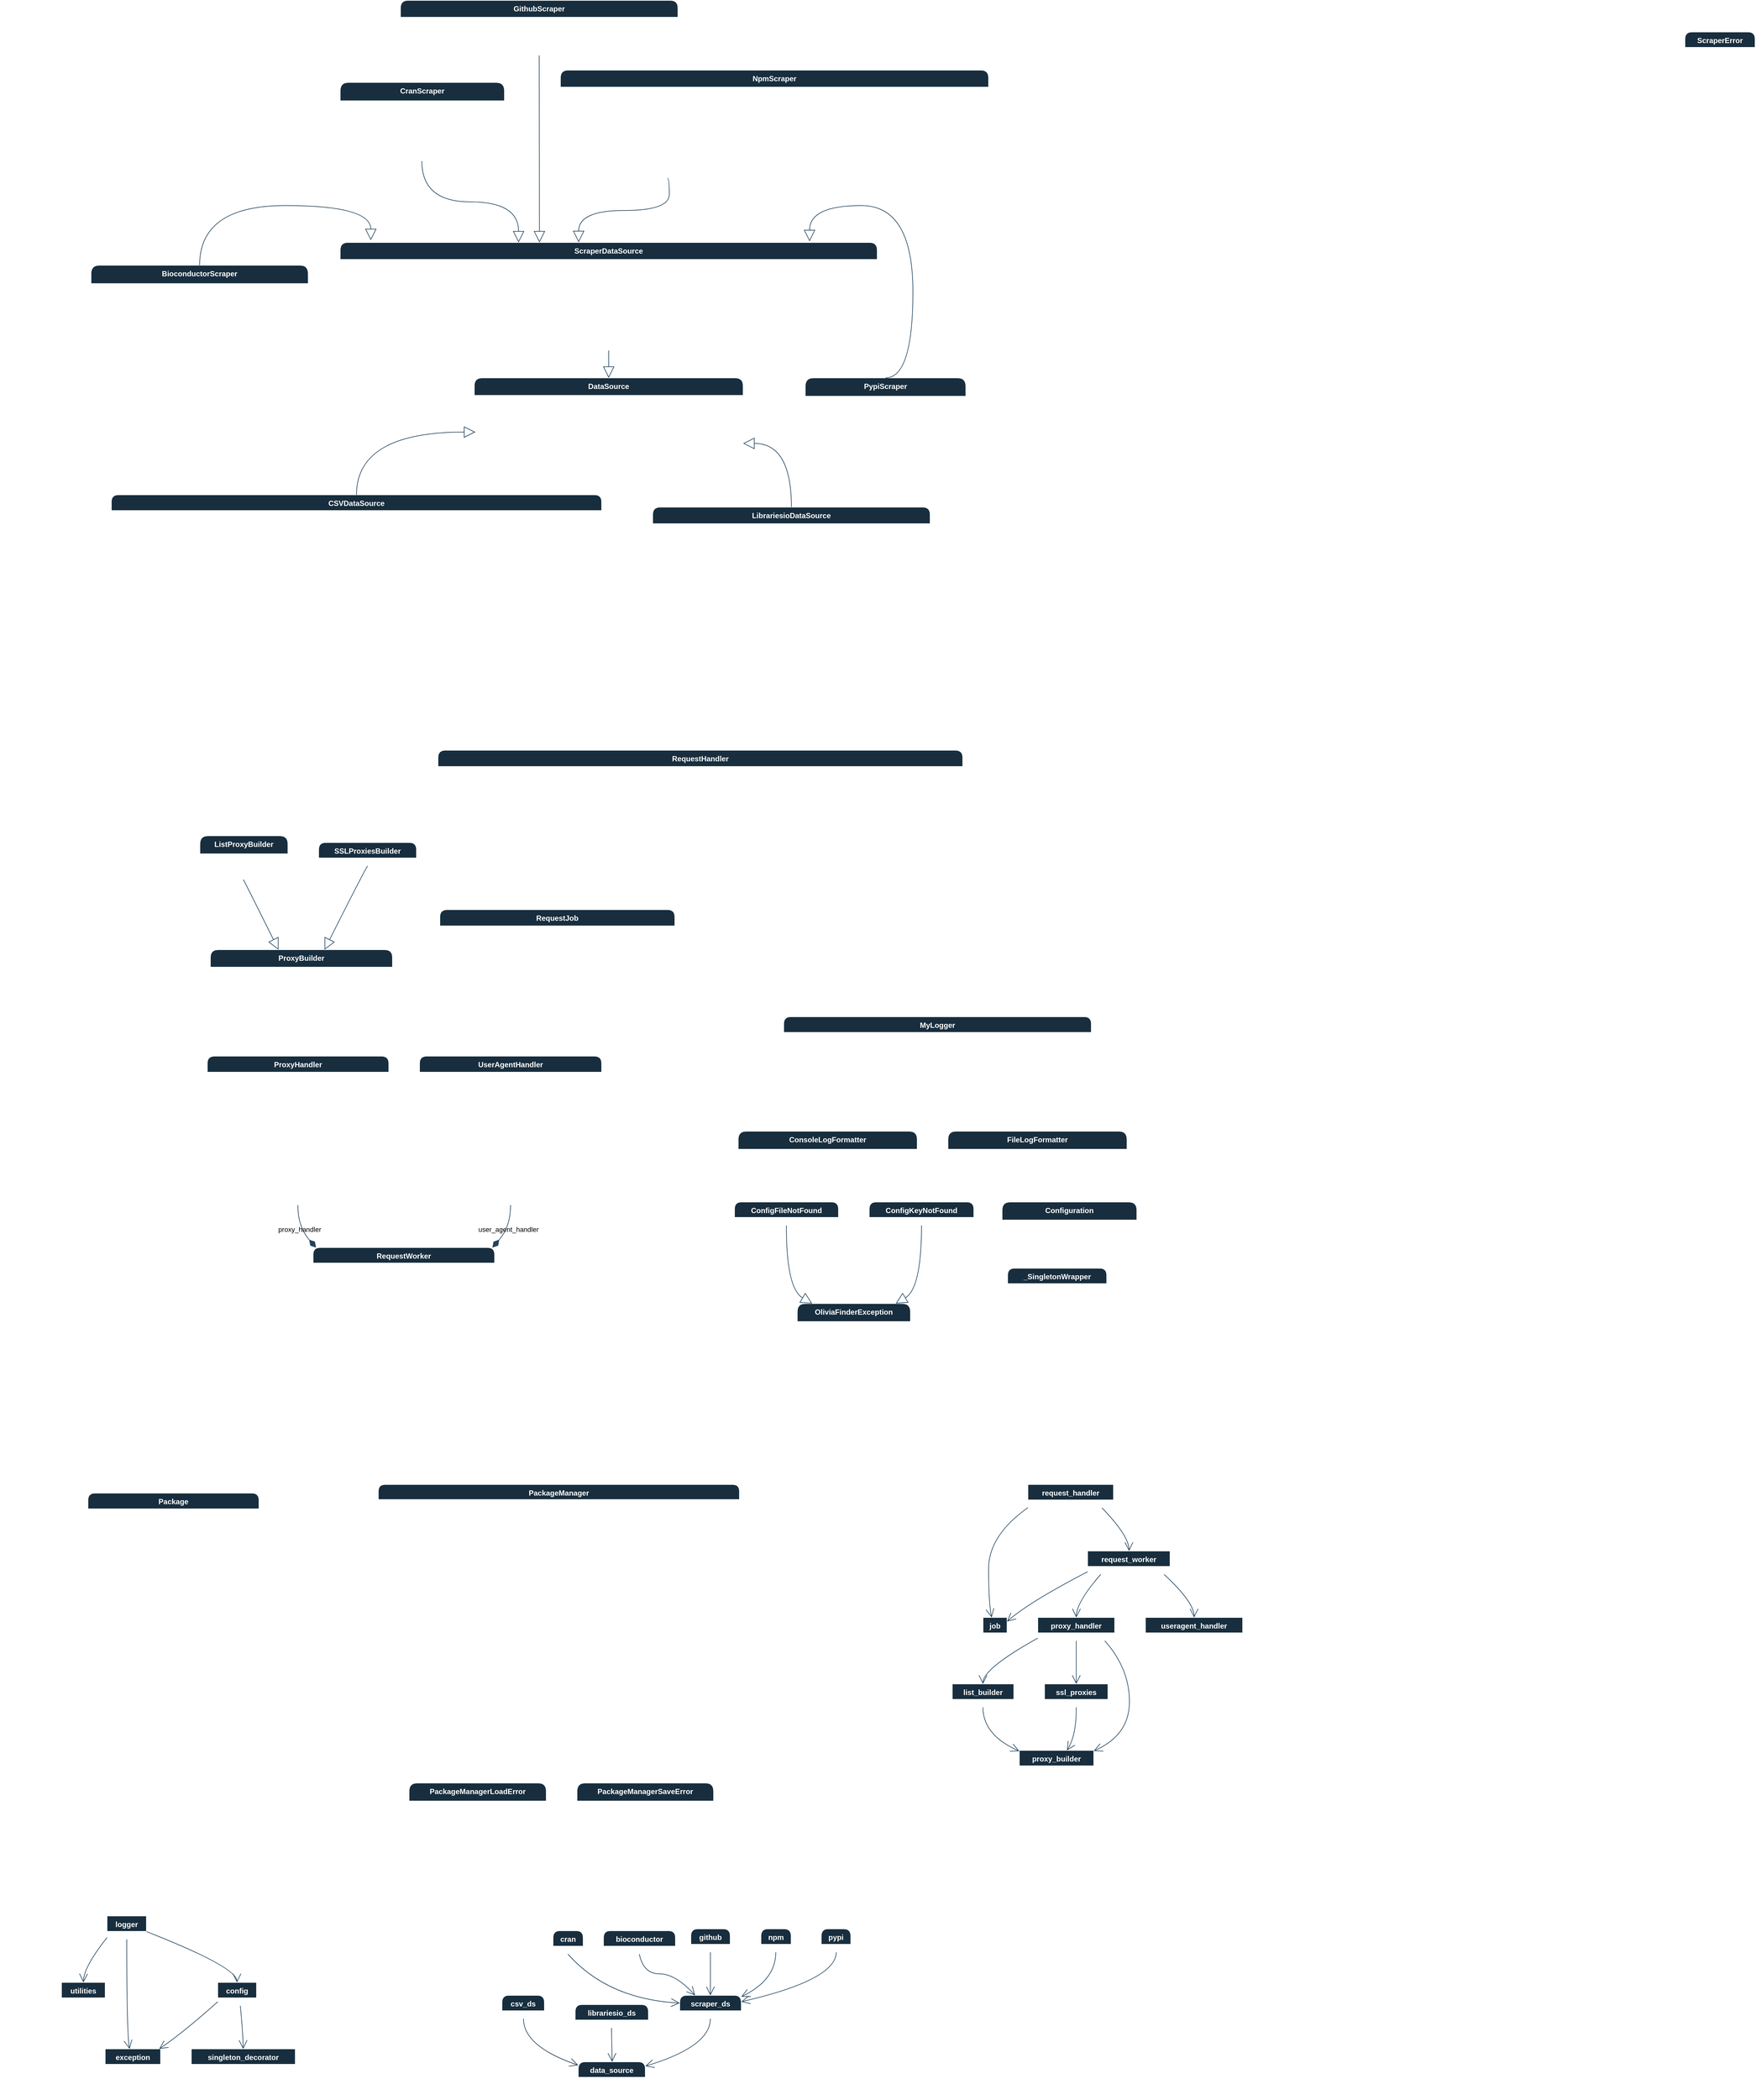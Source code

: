 <mxfile version="21.5.2" type="github">
  <diagram name="Página-1" id="IL-7BzSWXNtbXbfNUR7T">
    <mxGraphModel dx="2390" dy="1107" grid="0" gridSize="10" guides="1" tooltips="1" connect="1" arrows="1" fold="1" page="1" pageScale="1" pageWidth="827" pageHeight="1169" math="0" shadow="0">
      <root>
        <mxCell id="0" />
        <mxCell id="1" parent="0" />
        <mxCell id="h0L3zIeI5D8LHyn1ZvPP-310" value="" style="rounded=0;whiteSpace=wrap;html=1;fontStyle=0;labelBackgroundColor=none;fillColor=none;strokeColor=#FFFFFF;fontColor=#FFFFFF;" vertex="1" parent="1">
          <mxGeometry x="90" y="3066" width="525" height="363" as="geometry" />
        </mxCell>
        <mxCell id="h0L3zIeI5D8LHyn1ZvPP-289" value="" style="rounded=0;whiteSpace=wrap;html=1;labelBackgroundColor=none;fillColor=none;strokeColor=#FFFFFF;fontColor=#FFFFFF;" vertex="1" parent="1">
          <mxGeometry x="839" y="3103" width="701" height="333" as="geometry" />
        </mxCell>
        <mxCell id="h0L3zIeI5D8LHyn1ZvPP-287" value="" style="rounded=0;whiteSpace=wrap;html=1;labelBackgroundColor=none;fillColor=none;strokeColor=#FFFFFF;fontColor=#FFFFFF;" vertex="1" parent="1">
          <mxGeometry x="1535" y="2378" width="612" height="575" as="geometry" />
        </mxCell>
        <mxCell id="h0L3zIeI5D8LHyn1ZvPP-1" value="BioconductorScraper" style="swimlane;fontStyle=1;align=center;verticalAlign=top;childLayout=stackLayout;horizontal=1;startSize=29.75;horizontalStack=0;resizeParent=1;resizeParentMax=0;resizeLast=0;collapsible=0;marginBottom=0;labelBackgroundColor=none;rounded=1;fillColor=#182E3E;strokeColor=#FFFFFF;fontColor=#FFFFFF;" vertex="1" parent="1">
          <mxGeometry x="237" y="457" width="353" height="127.75" as="geometry" />
        </mxCell>
        <mxCell id="h0L3zIeI5D8LHyn1ZvPP-2" value="BIOCONDUCTOR_LIST_URL : str" style="text;align=left;verticalAlign=top;spacingLeft=4;spacingRight=4;overflow=hidden;rotatable=0;points=[[0,0.5],[1,0.5]];portConstraint=eastwest;labelBackgroundColor=none;rounded=1;fontColor=#FFFFFF;" vertex="1" parent="h0L3zIeI5D8LHyn1ZvPP-1">
          <mxGeometry y="29.75" width="353" height="30" as="geometry" />
        </mxCell>
        <mxCell id="h0L3zIeI5D8LHyn1ZvPP-3" value="BIOCONDUCTOR_PACKAGE_DATA_URL : str" style="text;align=left;verticalAlign=top;spacingLeft=4;spacingRight=4;overflow=hidden;rotatable=0;points=[[0,0.5],[1,0.5]];portConstraint=eastwest;labelBackgroundColor=none;rounded=1;fontColor=#FFFFFF;" vertex="1" parent="h0L3zIeI5D8LHyn1ZvPP-1">
          <mxGeometry y="59.75" width="353" height="30" as="geometry" />
        </mxCell>
        <mxCell id="h0L3zIeI5D8LHyn1ZvPP-4" style="line;strokeWidth=1;align=left;verticalAlign=middle;spacingTop=-1;spacingLeft=3;spacingRight=3;rotatable=0;labelPosition=right;points=[];portConstraint=eastwest;labelBackgroundColor=none;rounded=1;fillColor=#182E3E;strokeColor=#FFFFFF;fontColor=#FFFFFF;" vertex="1" parent="h0L3zIeI5D8LHyn1ZvPP-1">
          <mxGeometry y="89.75" width="353" height="8" as="geometry" />
        </mxCell>
        <mxCell id="h0L3zIeI5D8LHyn1ZvPP-5" value="obtain_package_names() List[str]" style="text;align=left;verticalAlign=top;spacingLeft=4;spacingRight=4;overflow=hidden;rotatable=0;points=[[0,0.5],[1,0.5]];portConstraint=eastwest;labelBackgroundColor=none;rounded=1;fontColor=#FFFFFF;" vertex="1" parent="h0L3zIeI5D8LHyn1ZvPP-1">
          <mxGeometry y="97.75" width="353" height="30" as="geometry" />
        </mxCell>
        <mxCell id="h0L3zIeI5D8LHyn1ZvPP-6" value="CSVDataSource" style="swimlane;fontStyle=1;align=center;verticalAlign=top;childLayout=stackLayout;horizontal=1;startSize=25.455;horizontalStack=0;resizeParent=1;resizeParentMax=0;resizeLast=0;collapsible=0;marginBottom=0;labelBackgroundColor=none;rounded=1;fillColor=#182E3E;strokeColor=#FFFFFF;fontColor=#FFFFFF;" vertex="1" parent="1">
          <mxGeometry x="270" y="830" width="797" height="283.455" as="geometry" />
        </mxCell>
        <mxCell id="h0L3zIeI5D8LHyn1ZvPP-7" value="data : NoneType, Optional[pd.DataFrame], TextFileReader" style="text;align=left;verticalAlign=top;spacingLeft=4;spacingRight=4;overflow=hidden;rotatable=0;points=[[0,0.5],[1,0.5]];portConstraint=eastwest;labelBackgroundColor=none;rounded=1;fontColor=#FFFFFF;" vertex="1" parent="h0L3zIeI5D8LHyn1ZvPP-6">
          <mxGeometry y="25.455" width="797" height="25" as="geometry" />
        </mxCell>
        <mxCell id="h0L3zIeI5D8LHyn1ZvPP-8" value="dependency_field : Optional[str]" style="text;align=left;verticalAlign=top;spacingLeft=4;spacingRight=4;overflow=hidden;rotatable=0;points=[[0,0.5],[1,0.5]];portConstraint=eastwest;labelBackgroundColor=none;rounded=1;fontColor=#FFFFFF;" vertex="1" parent="h0L3zIeI5D8LHyn1ZvPP-6">
          <mxGeometry y="50.455" width="797" height="25" as="geometry" />
        </mxCell>
        <mxCell id="h0L3zIeI5D8LHyn1ZvPP-9" value="dependency_version_field : Optional[str]" style="text;align=left;verticalAlign=top;spacingLeft=4;spacingRight=4;overflow=hidden;rotatable=0;points=[[0,0.5],[1,0.5]];portConstraint=eastwest;labelBackgroundColor=none;rounded=1;fontColor=#FFFFFF;" vertex="1" parent="h0L3zIeI5D8LHyn1ZvPP-6">
          <mxGeometry y="75.455" width="797" height="25" as="geometry" />
        </mxCell>
        <mxCell id="h0L3zIeI5D8LHyn1ZvPP-10" value="dependent_field : Optional[str]" style="text;align=left;verticalAlign=top;spacingLeft=4;spacingRight=4;overflow=hidden;rotatable=0;points=[[0,0.5],[1,0.5]];portConstraint=eastwest;labelBackgroundColor=none;rounded=1;fontColor=#FFFFFF;" vertex="1" parent="h0L3zIeI5D8LHyn1ZvPP-6">
          <mxGeometry y="100.455" width="797" height="25" as="geometry" />
        </mxCell>
        <mxCell id="h0L3zIeI5D8LHyn1ZvPP-11" value="dependent_url_field : Optional[str]" style="text;align=left;verticalAlign=top;spacingLeft=4;spacingRight=4;overflow=hidden;rotatable=0;points=[[0,0.5],[1,0.5]];portConstraint=eastwest;labelBackgroundColor=none;rounded=1;fontColor=#FFFFFF;" vertex="1" parent="h0L3zIeI5D8LHyn1ZvPP-6">
          <mxGeometry y="125.455" width="797" height="25" as="geometry" />
        </mxCell>
        <mxCell id="h0L3zIeI5D8LHyn1ZvPP-12" value="dependent_version_field : Optional[str]" style="text;align=left;verticalAlign=top;spacingLeft=4;spacingRight=4;overflow=hidden;rotatable=0;points=[[0,0.5],[1,0.5]];portConstraint=eastwest;labelBackgroundColor=none;rounded=1;fontColor=#FFFFFF;" vertex="1" parent="h0L3zIeI5D8LHyn1ZvPP-6">
          <mxGeometry y="150.455" width="797" height="25" as="geometry" />
        </mxCell>
        <mxCell id="h0L3zIeI5D8LHyn1ZvPP-13" value="file_path : str" style="text;align=left;verticalAlign=top;spacingLeft=4;spacingRight=4;overflow=hidden;rotatable=0;points=[[0,0.5],[1,0.5]];portConstraint=eastwest;labelBackgroundColor=none;rounded=1;fontColor=#FFFFFF;" vertex="1" parent="h0L3zIeI5D8LHyn1ZvPP-6">
          <mxGeometry y="175.455" width="797" height="25" as="geometry" />
        </mxCell>
        <mxCell id="h0L3zIeI5D8LHyn1ZvPP-14" style="line;strokeWidth=1;align=left;verticalAlign=middle;spacingTop=-1;spacingLeft=3;spacingRight=3;rotatable=0;labelPosition=right;points=[];portConstraint=eastwest;labelBackgroundColor=none;rounded=1;fillColor=#182E3E;strokeColor=#FFFFFF;fontColor=#FFFFFF;" vertex="1" parent="h0L3zIeI5D8LHyn1ZvPP-6">
          <mxGeometry y="200.455" width="797" height="8" as="geometry" />
        </mxCell>
        <mxCell id="h0L3zIeI5D8LHyn1ZvPP-15" value="obtain_package_data(package_name: str, override_previous: bool) dict" style="text;align=left;verticalAlign=top;spacingLeft=4;spacingRight=4;overflow=hidden;rotatable=0;points=[[0,0.5],[1,0.5]];portConstraint=eastwest;labelBackgroundColor=none;rounded=1;fontColor=#FFFFFF;" vertex="1" parent="h0L3zIeI5D8LHyn1ZvPP-6">
          <mxGeometry y="208.455" width="797" height="25" as="geometry" />
        </mxCell>
        <mxCell id="h0L3zIeI5D8LHyn1ZvPP-16" value="obtain_package_names() List[str]" style="text;align=left;verticalAlign=top;spacingLeft=4;spacingRight=4;overflow=hidden;rotatable=0;points=[[0,0.5],[1,0.5]];portConstraint=eastwest;labelBackgroundColor=none;rounded=1;fontColor=#FFFFFF;" vertex="1" parent="h0L3zIeI5D8LHyn1ZvPP-6">
          <mxGeometry y="233.455" width="797" height="25" as="geometry" />
        </mxCell>
        <mxCell id="h0L3zIeI5D8LHyn1ZvPP-17" value="obtain_packages_data(package_names: List[str], progress_bar: Optional[tqdm.tqdm]) tuple[List[dict], List[str]]" style="text;align=left;verticalAlign=top;spacingLeft=4;spacingRight=4;overflow=hidden;rotatable=0;points=[[0,0.5],[1,0.5]];portConstraint=eastwest;labelBackgroundColor=none;rounded=1;fontColor=#FFFFFF;" vertex="1" parent="h0L3zIeI5D8LHyn1ZvPP-6">
          <mxGeometry y="258.455" width="797" height="25" as="geometry" />
        </mxCell>
        <mxCell id="h0L3zIeI5D8LHyn1ZvPP-18" value="CranScraper" style="swimlane;fontStyle=1;align=center;verticalAlign=top;childLayout=stackLayout;horizontal=1;startSize=29.75;horizontalStack=0;resizeParent=1;resizeParentMax=0;resizeLast=0;collapsible=0;marginBottom=0;labelBackgroundColor=none;rounded=1;fillColor=#182E3E;strokeColor=#FFFFFF;fontColor=#FFFFFF;" vertex="1" parent="1">
          <mxGeometry x="642" y="160" width="267" height="127.75" as="geometry" />
        </mxCell>
        <mxCell id="h0L3zIeI5D8LHyn1ZvPP-19" value="CRAN_PACKAGE_DATA_URL : str" style="text;align=left;verticalAlign=top;spacingLeft=4;spacingRight=4;overflow=hidden;rotatable=0;points=[[0,0.5],[1,0.5]];portConstraint=eastwest;labelBackgroundColor=none;rounded=1;fontColor=#FFFFFF;" vertex="1" parent="h0L3zIeI5D8LHyn1ZvPP-18">
          <mxGeometry y="29.75" width="267" height="30" as="geometry" />
        </mxCell>
        <mxCell id="h0L3zIeI5D8LHyn1ZvPP-20" value="CRAN_PACKAGE_LIST_URL : str" style="text;align=left;verticalAlign=top;spacingLeft=4;spacingRight=4;overflow=hidden;rotatable=0;points=[[0,0.5],[1,0.5]];portConstraint=eastwest;labelBackgroundColor=none;rounded=1;fontColor=#FFFFFF;" vertex="1" parent="h0L3zIeI5D8LHyn1ZvPP-18">
          <mxGeometry y="59.75" width="267" height="30" as="geometry" />
        </mxCell>
        <mxCell id="h0L3zIeI5D8LHyn1ZvPP-21" style="line;strokeWidth=1;align=left;verticalAlign=middle;spacingTop=-1;spacingLeft=3;spacingRight=3;rotatable=0;labelPosition=right;points=[];portConstraint=eastwest;labelBackgroundColor=none;rounded=1;fillColor=#182E3E;strokeColor=#FFFFFF;fontColor=#FFFFFF;" vertex="1" parent="h0L3zIeI5D8LHyn1ZvPP-18">
          <mxGeometry y="89.75" width="267" height="8" as="geometry" />
        </mxCell>
        <mxCell id="h0L3zIeI5D8LHyn1ZvPP-22" value="obtain_package_names() List[str]" style="text;align=left;verticalAlign=top;spacingLeft=4;spacingRight=4;overflow=hidden;rotatable=0;points=[[0,0.5],[1,0.5]];portConstraint=eastwest;labelBackgroundColor=none;rounded=1;fontColor=#FFFFFF;" vertex="1" parent="h0L3zIeI5D8LHyn1ZvPP-18">
          <mxGeometry y="97.75" width="267" height="30" as="geometry" />
        </mxCell>
        <mxCell id="h0L3zIeI5D8LHyn1ZvPP-23" value="DataSource" style="swimlane;fontStyle=1;align=center;verticalAlign=top;childLayout=stackLayout;horizontal=1;startSize=28.4;horizontalStack=0;resizeParent=1;resizeParentMax=0;resizeLast=0;collapsible=0;marginBottom=0;labelBackgroundColor=none;rounded=1;fillColor=#182E3E;strokeColor=#FFFFFF;fontColor=#FFFFFF;" vertex="1" parent="1">
          <mxGeometry x="860" y="640" width="437" height="148.4" as="geometry" />
        </mxCell>
        <mxCell id="h0L3zIeI5D8LHyn1ZvPP-24" value="logger : NoneType, Logger, RootLogger" style="text;align=left;verticalAlign=top;spacingLeft=4;spacingRight=4;overflow=hidden;rotatable=0;points=[[0,0.5],[1,0.5]];portConstraint=eastwest;labelBackgroundColor=none;rounded=1;fontColor=#FFFFFF;" vertex="1" parent="h0L3zIeI5D8LHyn1ZvPP-23">
          <mxGeometry y="28.4" width="437" height="28" as="geometry" />
        </mxCell>
        <mxCell id="h0L3zIeI5D8LHyn1ZvPP-25" style="line;strokeWidth=1;align=left;verticalAlign=middle;spacingTop=-1;spacingLeft=3;spacingRight=3;rotatable=0;labelPosition=right;points=[];portConstraint=eastwest;labelBackgroundColor=none;rounded=1;fillColor=#182E3E;strokeColor=#FFFFFF;fontColor=#FFFFFF;" vertex="1" parent="h0L3zIeI5D8LHyn1ZvPP-23">
          <mxGeometry y="56.4" width="437" height="8" as="geometry" />
        </mxCell>
        <mxCell id="h0L3zIeI5D8LHyn1ZvPP-26" value="obtain_package_data(package_name: str)* dict" style="text;align=left;verticalAlign=top;spacingLeft=4;spacingRight=4;overflow=hidden;rotatable=0;points=[[0,0.5],[1,0.5]];portConstraint=eastwest;labelBackgroundColor=none;rounded=1;fontColor=#FFFFFF;" vertex="1" parent="h0L3zIeI5D8LHyn1ZvPP-23">
          <mxGeometry y="64.4" width="437" height="28" as="geometry" />
        </mxCell>
        <mxCell id="h0L3zIeI5D8LHyn1ZvPP-27" value="obtain_package_names()* List[str]" style="text;align=left;verticalAlign=top;spacingLeft=4;spacingRight=4;overflow=hidden;rotatable=0;points=[[0,0.5],[1,0.5]];portConstraint=eastwest;labelBackgroundColor=none;rounded=1;fontColor=#FFFFFF;" vertex="1" parent="h0L3zIeI5D8LHyn1ZvPP-23">
          <mxGeometry y="92.4" width="437" height="28" as="geometry" />
        </mxCell>
        <mxCell id="h0L3zIeI5D8LHyn1ZvPP-28" value="obtain_packages_data(package_names: List[str])* List[dict]" style="text;align=left;verticalAlign=top;spacingLeft=4;spacingRight=4;overflow=hidden;rotatable=0;points=[[0,0.5],[1,0.5]];portConstraint=eastwest;labelBackgroundColor=none;rounded=1;fontColor=#FFFFFF;" vertex="1" parent="h0L3zIeI5D8LHyn1ZvPP-23">
          <mxGeometry y="120.4" width="437" height="28" as="geometry" />
        </mxCell>
        <mxCell id="h0L3zIeI5D8LHyn1ZvPP-29" value="GithubScraper" style="swimlane;fontStyle=1;align=center;verticalAlign=top;childLayout=stackLayout;horizontal=1;startSize=27.429;horizontalStack=0;resizeParent=1;resizeParentMax=0;resizeLast=0;collapsible=0;marginBottom=0;labelBackgroundColor=none;rounded=1;fillColor=#182E3E;strokeColor=#FFFFFF;fontColor=#FFFFFF;" vertex="1" parent="1">
          <mxGeometry x="740" y="26.57" width="451" height="89.429" as="geometry" />
        </mxCell>
        <mxCell id="h0L3zIeI5D8LHyn1ZvPP-30" style="line;strokeWidth=1;align=left;verticalAlign=middle;spacingTop=-1;spacingLeft=3;spacingRight=3;rotatable=0;labelPosition=right;points=[];portConstraint=eastwest;labelBackgroundColor=none;rounded=1;fillColor=#182E3E;strokeColor=#FFFFFF;fontColor=#FFFFFF;" vertex="1" parent="h0L3zIeI5D8LHyn1ZvPP-29">
          <mxGeometry y="27.429" width="451" height="8" as="geometry" />
        </mxCell>
        <mxCell id="h0L3zIeI5D8LHyn1ZvPP-31" value="obtain_package_data(package_name: str) Union[dict, None]" style="text;align=left;verticalAlign=top;spacingLeft=4;spacingRight=4;overflow=hidden;rotatable=0;points=[[0,0.5],[1,0.5]];portConstraint=eastwest;labelBackgroundColor=none;rounded=1;fontColor=#FFFFFF;" vertex="1" parent="h0L3zIeI5D8LHyn1ZvPP-29">
          <mxGeometry y="35.429" width="451" height="27" as="geometry" />
        </mxCell>
        <mxCell id="h0L3zIeI5D8LHyn1ZvPP-32" value="obtain_package_names()* List[str]" style="text;align=left;verticalAlign=top;spacingLeft=4;spacingRight=4;overflow=hidden;rotatable=0;points=[[0,0.5],[1,0.5]];portConstraint=eastwest;labelBackgroundColor=none;rounded=1;fontColor=#FFFFFF;" vertex="1" parent="h0L3zIeI5D8LHyn1ZvPP-29">
          <mxGeometry y="62.429" width="451" height="27" as="geometry" />
        </mxCell>
        <mxCell id="h0L3zIeI5D8LHyn1ZvPP-33" value="LibrariesioDataSource" style="swimlane;fontStyle=1;align=center;verticalAlign=top;childLayout=stackLayout;horizontal=1;startSize=26.857;horizontalStack=0;resizeParent=1;resizeParentMax=0;resizeLast=0;collapsible=0;marginBottom=0;labelBackgroundColor=none;rounded=1;fillColor=#182E3E;strokeColor=#FFFFFF;fontColor=#FFFFFF;" vertex="1" parent="1">
          <mxGeometry x="1150" y="850" width="451" height="196.857" as="geometry" />
        </mxCell>
        <mxCell id="h0L3zIeI5D8LHyn1ZvPP-34" value="DEFAULT_DESCRIPTION : str" style="text;align=left;verticalAlign=top;spacingLeft=4;spacingRight=4;overflow=hidden;rotatable=0;points=[[0,0.5],[1,0.5]];portConstraint=eastwest;labelBackgroundColor=none;rounded=1;fontColor=#FFFFFF;" vertex="1" parent="h0L3zIeI5D8LHyn1ZvPP-33">
          <mxGeometry y="26.857" width="451" height="27" as="geometry" />
        </mxCell>
        <mxCell id="h0L3zIeI5D8LHyn1ZvPP-35" value="platform : str" style="text;align=left;verticalAlign=top;spacingLeft=4;spacingRight=4;overflow=hidden;rotatable=0;points=[[0,0.5],[1,0.5]];portConstraint=eastwest;labelBackgroundColor=none;rounded=1;fontColor=#FFFFFF;" vertex="1" parent="h0L3zIeI5D8LHyn1ZvPP-33">
          <mxGeometry y="53.857" width="451" height="27" as="geometry" />
        </mxCell>
        <mxCell id="h0L3zIeI5D8LHyn1ZvPP-36" value="search : Search" style="text;align=left;verticalAlign=top;spacingLeft=4;spacingRight=4;overflow=hidden;rotatable=0;points=[[0,0.5],[1,0.5]];portConstraint=eastwest;labelBackgroundColor=none;rounded=1;fontColor=#FFFFFF;" vertex="1" parent="h0L3zIeI5D8LHyn1ZvPP-33">
          <mxGeometry y="80.857" width="451" height="27" as="geometry" />
        </mxCell>
        <mxCell id="h0L3zIeI5D8LHyn1ZvPP-37" style="line;strokeWidth=1;align=left;verticalAlign=middle;spacingTop=-1;spacingLeft=3;spacingRight=3;rotatable=0;labelPosition=right;points=[];portConstraint=eastwest;labelBackgroundColor=none;rounded=1;fillColor=#182E3E;strokeColor=#FFFFFF;fontColor=#FFFFFF;" vertex="1" parent="h0L3zIeI5D8LHyn1ZvPP-33">
          <mxGeometry y="107.857" width="451" height="8" as="geometry" />
        </mxCell>
        <mxCell id="h0L3zIeI5D8LHyn1ZvPP-38" value="obtain_package_data(package_name: str) Union[dict, None]" style="text;align=left;verticalAlign=top;spacingLeft=4;spacingRight=4;overflow=hidden;rotatable=0;points=[[0,0.5],[1,0.5]];portConstraint=eastwest;labelBackgroundColor=none;rounded=1;fontColor=#FFFFFF;" vertex="1" parent="h0L3zIeI5D8LHyn1ZvPP-33">
          <mxGeometry y="115.857" width="451" height="27" as="geometry" />
        </mxCell>
        <mxCell id="h0L3zIeI5D8LHyn1ZvPP-39" value="obtain_package_names()* List[str]" style="text;align=left;verticalAlign=top;spacingLeft=4;spacingRight=4;overflow=hidden;rotatable=0;points=[[0,0.5],[1,0.5]];portConstraint=eastwest;labelBackgroundColor=none;rounded=1;fontColor=#FFFFFF;" vertex="1" parent="h0L3zIeI5D8LHyn1ZvPP-33">
          <mxGeometry y="142.857" width="451" height="27" as="geometry" />
        </mxCell>
        <mxCell id="h0L3zIeI5D8LHyn1ZvPP-40" value="obtain_packages_data(package_names: List[str]) List[dict]" style="text;align=left;verticalAlign=top;spacingLeft=4;spacingRight=4;overflow=hidden;rotatable=0;points=[[0,0.5],[1,0.5]];portConstraint=eastwest;labelBackgroundColor=none;rounded=1;fontColor=#FFFFFF;" vertex="1" parent="h0L3zIeI5D8LHyn1ZvPP-33">
          <mxGeometry y="169.857" width="451" height="27" as="geometry" />
        </mxCell>
        <mxCell id="h0L3zIeI5D8LHyn1ZvPP-41" value="NpmScraper" style="swimlane;fontStyle=1;align=center;verticalAlign=top;childLayout=stackLayout;horizontal=1;startSize=27.5;horizontalStack=0;resizeParent=1;resizeParentMax=0;resizeLast=0;collapsible=0;marginBottom=0;labelBackgroundColor=none;rounded=1;fillColor=#182E3E;strokeColor=#FFFFFF;fontColor=#FFFFFF;" vertex="1" parent="1">
          <mxGeometry x="1000" y="140" width="696" height="175.5" as="geometry" />
        </mxCell>
        <mxCell id="h0L3zIeI5D8LHyn1ZvPP-42" value="NPM_PACKAGE_LIST_URL : str" style="text;align=left;verticalAlign=top;spacingLeft=4;spacingRight=4;overflow=hidden;rotatable=0;points=[[0,0.5],[1,0.5]];portConstraint=eastwest;labelBackgroundColor=none;rounded=1;fontColor=#FFFFFF;" vertex="1" parent="h0L3zIeI5D8LHyn1ZvPP-41">
          <mxGeometry y="27.5" width="696" height="28" as="geometry" />
        </mxCell>
        <mxCell id="h0L3zIeI5D8LHyn1ZvPP-43" value="NPM_PACKAGE_REGISTRY_URL : str" style="text;align=left;verticalAlign=top;spacingLeft=4;spacingRight=4;overflow=hidden;rotatable=0;points=[[0,0.5],[1,0.5]];portConstraint=eastwest;labelBackgroundColor=none;rounded=1;fontColor=#FFFFFF;" vertex="1" parent="h0L3zIeI5D8LHyn1ZvPP-41">
          <mxGeometry y="55.5" width="696" height="28" as="geometry" />
        </mxCell>
        <mxCell id="h0L3zIeI5D8LHyn1ZvPP-44" value="NPM_REPO_URL : str" style="text;align=left;verticalAlign=top;spacingLeft=4;spacingRight=4;overflow=hidden;rotatable=0;points=[[0,0.5],[1,0.5]];portConstraint=eastwest;labelBackgroundColor=none;rounded=1;fontColor=#FFFFFF;" vertex="1" parent="h0L3zIeI5D8LHyn1ZvPP-41">
          <mxGeometry y="83.5" width="696" height="28" as="geometry" />
        </mxCell>
        <mxCell id="h0L3zIeI5D8LHyn1ZvPP-45" value="chunks_folder : NoneType" style="text;align=left;verticalAlign=top;spacingLeft=4;spacingRight=4;overflow=hidden;rotatable=0;points=[[0,0.5],[1,0.5]];portConstraint=eastwest;labelBackgroundColor=none;rounded=1;fontColor=#FFFFFF;" vertex="1" parent="h0L3zIeI5D8LHyn1ZvPP-41">
          <mxGeometry y="111.5" width="696" height="28" as="geometry" />
        </mxCell>
        <mxCell id="h0L3zIeI5D8LHyn1ZvPP-46" style="line;strokeWidth=1;align=left;verticalAlign=middle;spacingTop=-1;spacingLeft=3;spacingRight=3;rotatable=0;labelPosition=right;points=[];portConstraint=eastwest;labelBackgroundColor=none;rounded=1;fillColor=#182E3E;strokeColor=#FFFFFF;fontColor=#FFFFFF;" vertex="1" parent="h0L3zIeI5D8LHyn1ZvPP-41">
          <mxGeometry y="139.5" width="696" height="8" as="geometry" />
        </mxCell>
        <mxCell id="h0L3zIeI5D8LHyn1ZvPP-47" value="obtain_package_names(page_size: int, show_progress_bar: bool, save_chunks: bool) List[dict]" style="text;align=left;verticalAlign=top;spacingLeft=4;spacingRight=4;overflow=hidden;rotatable=0;points=[[0,0.5],[1,0.5]];portConstraint=eastwest;labelBackgroundColor=none;rounded=1;fontColor=#FFFFFF;" vertex="1" parent="h0L3zIeI5D8LHyn1ZvPP-41">
          <mxGeometry y="147.5" width="696" height="28" as="geometry" />
        </mxCell>
        <mxCell id="h0L3zIeI5D8LHyn1ZvPP-48" value="PypiScraper" style="swimlane;fontStyle=1;align=center;verticalAlign=top;childLayout=stackLayout;horizontal=1;startSize=29.75;horizontalStack=0;resizeParent=1;resizeParentMax=0;resizeLast=0;collapsible=0;marginBottom=0;labelBackgroundColor=none;rounded=1;fillColor=#182E3E;strokeColor=#FFFFFF;fontColor=#FFFFFF;" vertex="1" parent="1">
          <mxGeometry x="1398" y="640" width="261" height="127.75" as="geometry" />
        </mxCell>
        <mxCell id="h0L3zIeI5D8LHyn1ZvPP-49" value="PYPI_PACKAGE_DATA_URL : str" style="text;align=left;verticalAlign=top;spacingLeft=4;spacingRight=4;overflow=hidden;rotatable=0;points=[[0,0.5],[1,0.5]];portConstraint=eastwest;labelBackgroundColor=none;rounded=1;fontColor=#FFFFFF;" vertex="1" parent="h0L3zIeI5D8LHyn1ZvPP-48">
          <mxGeometry y="29.75" width="261" height="30" as="geometry" />
        </mxCell>
        <mxCell id="h0L3zIeI5D8LHyn1ZvPP-50" value="PYPI_PACKAGE_LIST_URL : str" style="text;align=left;verticalAlign=top;spacingLeft=4;spacingRight=4;overflow=hidden;rotatable=0;points=[[0,0.5],[1,0.5]];portConstraint=eastwest;labelBackgroundColor=none;rounded=1;fontColor=#FFFFFF;" vertex="1" parent="h0L3zIeI5D8LHyn1ZvPP-48">
          <mxGeometry y="59.75" width="261" height="30" as="geometry" />
        </mxCell>
        <mxCell id="h0L3zIeI5D8LHyn1ZvPP-51" style="line;strokeWidth=1;align=left;verticalAlign=middle;spacingTop=-1;spacingLeft=3;spacingRight=3;rotatable=0;labelPosition=right;points=[];portConstraint=eastwest;labelBackgroundColor=none;rounded=1;fillColor=#182E3E;strokeColor=#FFFFFF;fontColor=#FFFFFF;" vertex="1" parent="h0L3zIeI5D8LHyn1ZvPP-48">
          <mxGeometry y="89.75" width="261" height="8" as="geometry" />
        </mxCell>
        <mxCell id="h0L3zIeI5D8LHyn1ZvPP-52" value="obtain_package_names() List[str]" style="text;align=left;verticalAlign=top;spacingLeft=4;spacingRight=4;overflow=hidden;rotatable=0;points=[[0,0.5],[1,0.5]];portConstraint=eastwest;labelBackgroundColor=none;rounded=1;fontColor=#FFFFFF;" vertex="1" parent="h0L3zIeI5D8LHyn1ZvPP-48">
          <mxGeometry y="97.75" width="261" height="30" as="geometry" />
        </mxCell>
        <mxCell id="h0L3zIeI5D8LHyn1ZvPP-53" value="ScraperDataSource" style="swimlane;fontStyle=1;align=center;verticalAlign=top;childLayout=stackLayout;horizontal=1;startSize=27.5;horizontalStack=0;resizeParent=1;resizeParentMax=0;resizeLast=0;collapsible=0;marginBottom=0;labelBackgroundColor=none;rounded=1;fillColor=#182E3E;strokeColor=#FFFFFF;fontColor=#FFFFFF;" vertex="1" parent="1">
          <mxGeometry x="642" y="420" width="873" height="175.5" as="geometry" />
        </mxCell>
        <mxCell id="h0L3zIeI5D8LHyn1ZvPP-54" value="not_found : list" style="text;align=left;verticalAlign=top;spacingLeft=4;spacingRight=4;overflow=hidden;rotatable=0;points=[[0,0.5],[1,0.5]];portConstraint=eastwest;labelBackgroundColor=none;rounded=1;fontColor=#FFFFFF;" vertex="1" parent="h0L3zIeI5D8LHyn1ZvPP-53">
          <mxGeometry y="27.5" width="873" height="28" as="geometry" />
        </mxCell>
        <mxCell id="h0L3zIeI5D8LHyn1ZvPP-55" value="request_handler : NoneType, RequestHandler" style="text;align=left;verticalAlign=top;spacingLeft=4;spacingRight=4;overflow=hidden;rotatable=0;points=[[0,0.5],[1,0.5]];portConstraint=eastwest;labelBackgroundColor=none;rounded=1;fontColor=#FFFFFF;" vertex="1" parent="h0L3zIeI5D8LHyn1ZvPP-53">
          <mxGeometry y="55.5" width="873" height="28" as="geometry" />
        </mxCell>
        <mxCell id="h0L3zIeI5D8LHyn1ZvPP-56" style="line;strokeWidth=1;align=left;verticalAlign=middle;spacingTop=-1;spacingLeft=3;spacingRight=3;rotatable=0;labelPosition=right;points=[];portConstraint=eastwest;labelBackgroundColor=none;rounded=1;fillColor=#182E3E;strokeColor=#FFFFFF;fontColor=#FFFFFF;" vertex="1" parent="h0L3zIeI5D8LHyn1ZvPP-53">
          <mxGeometry y="83.5" width="873" height="8" as="geometry" />
        </mxCell>
        <mxCell id="h0L3zIeI5D8LHyn1ZvPP-57" value="obtain_package_data(package_name: str) Union[dict, None]" style="text;align=left;verticalAlign=top;spacingLeft=4;spacingRight=4;overflow=hidden;rotatable=0;points=[[0,0.5],[1,0.5]];portConstraint=eastwest;labelBackgroundColor=none;rounded=1;fontColor=#FFFFFF;" vertex="1" parent="h0L3zIeI5D8LHyn1ZvPP-53">
          <mxGeometry y="91.5" width="873" height="28" as="geometry" />
        </mxCell>
        <mxCell id="h0L3zIeI5D8LHyn1ZvPP-58" value="obtain_package_names()* List[str]" style="text;align=left;verticalAlign=top;spacingLeft=4;spacingRight=4;overflow=hidden;rotatable=0;points=[[0,0.5],[1,0.5]];portConstraint=eastwest;labelBackgroundColor=none;rounded=1;fontColor=#FFFFFF;" vertex="1" parent="h0L3zIeI5D8LHyn1ZvPP-53">
          <mxGeometry y="119.5" width="873" height="28" as="geometry" />
        </mxCell>
        <mxCell id="h0L3zIeI5D8LHyn1ZvPP-59" value="obtain_packages_data(package_names: Optional[List[str]], progress_bar: Optional[tqdm.tqdm]) Tuple[List[Dict], List[str]]" style="text;align=left;verticalAlign=top;spacingLeft=4;spacingRight=4;overflow=hidden;rotatable=0;points=[[0,0.5],[1,0.5]];portConstraint=eastwest;labelBackgroundColor=none;rounded=1;fontColor=#FFFFFF;" vertex="1" parent="h0L3zIeI5D8LHyn1ZvPP-53">
          <mxGeometry y="147.5" width="873" height="28" as="geometry" />
        </mxCell>
        <mxCell id="h0L3zIeI5D8LHyn1ZvPP-60" value="ScraperError" style="swimlane;fontStyle=1;align=center;verticalAlign=top;childLayout=stackLayout;horizontal=1;startSize=25;horizontalStack=0;resizeParent=1;resizeParentMax=0;resizeLast=0;collapsible=0;marginBottom=0;labelBackgroundColor=none;fillColor=#182E3E;strokeColor=#FFFFFF;fontColor=#FFFFFF;rounded=1;" vertex="1" parent="1">
          <mxGeometry x="2828" y="78" width="114" height="38" as="geometry" />
        </mxCell>
        <mxCell id="h0L3zIeI5D8LHyn1ZvPP-61" style="line;strokeWidth=1;fillColor=none;align=left;verticalAlign=middle;spacingTop=-1;spacingLeft=3;spacingRight=3;rotatable=0;labelPosition=right;points=[];portConstraint=eastwest;strokeColor=#FFFFFF;labelBackgroundColor=none;fontColor=#FFFFFF;rounded=1;" vertex="1" parent="h0L3zIeI5D8LHyn1ZvPP-60">
          <mxGeometry y="25" width="114" height="13" as="geometry" />
        </mxCell>
        <mxCell id="h0L3zIeI5D8LHyn1ZvPP-62" value="" style="startArrow=none;endArrow=block;endSize=16;endFill=0;exitX=0.5;exitY=0;entryX=0.004;entryY=-0.157;rounded=1;exitDx=0;exitDy=0;entryDx=0;entryDy=0;entryPerimeter=0;edgeStyle=orthogonalEdgeStyle;curved=1;labelBackgroundColor=none;fontColor=default;strokeColor=#23445D;" edge="1" parent="1" source="h0L3zIeI5D8LHyn1ZvPP-6" target="h0L3zIeI5D8LHyn1ZvPP-27">
          <mxGeometry relative="1" as="geometry" />
        </mxCell>
        <mxCell id="h0L3zIeI5D8LHyn1ZvPP-63" value="" style="startArrow=none;endArrow=block;endSize=16;endFill=0;exitX=0.5;exitY=0;rounded=1;exitDx=0;exitDy=0;entryX=1;entryY=0.5;entryDx=0;entryDy=0;edgeStyle=orthogonalEdgeStyle;curved=1;labelBackgroundColor=none;fontColor=default;strokeColor=#23445D;" edge="1" parent="1" source="h0L3zIeI5D8LHyn1ZvPP-33" target="h0L3zIeI5D8LHyn1ZvPP-27">
          <mxGeometry relative="1" as="geometry" />
        </mxCell>
        <mxCell id="h0L3zIeI5D8LHyn1ZvPP-64" value="" style="startArrow=none;endArrow=block;endSize=16;endFill=0;exitX=0.5;exitY=0;entryX=0.057;entryY=-0.021;rounded=1;exitDx=0;exitDy=0;entryDx=0;entryDy=0;entryPerimeter=0;edgeStyle=orthogonalEdgeStyle;curved=1;labelBackgroundColor=none;fontColor=default;strokeColor=#23445D;" edge="1" parent="1" source="h0L3zIeI5D8LHyn1ZvPP-1" target="h0L3zIeI5D8LHyn1ZvPP-53">
          <mxGeometry relative="1" as="geometry">
            <Array as="points">
              <mxPoint x="414" y="360" />
              <mxPoint x="692" y="360" />
            </Array>
          </mxGeometry>
        </mxCell>
        <mxCell id="h0L3zIeI5D8LHyn1ZvPP-65" value="" style="startArrow=none;endArrow=block;endSize=16;endFill=0;exitX=0.497;exitY=1;rounded=1;edgeStyle=orthogonalEdgeStyle;curved=1;labelBackgroundColor=none;fontColor=default;strokeColor=#23445D;" edge="1" parent="1" source="h0L3zIeI5D8LHyn1ZvPP-18" target="h0L3zIeI5D8LHyn1ZvPP-53">
          <mxGeometry relative="1" as="geometry">
            <Array as="points">
              <mxPoint x="775" y="354" />
              <mxPoint x="932" y="354" />
            </Array>
          </mxGeometry>
        </mxCell>
        <mxCell id="h0L3zIeI5D8LHyn1ZvPP-66" value="" style="startArrow=none;endArrow=block;endSize=16;endFill=0;exitX=0.5;exitY=0.995;rounded=1;edgeStyle=orthogonalEdgeStyle;curved=1;labelBackgroundColor=none;fontColor=default;strokeColor=#23445D;" edge="1" parent="1" source="h0L3zIeI5D8LHyn1ZvPP-29" target="h0L3zIeI5D8LHyn1ZvPP-53">
          <mxGeometry relative="1" as="geometry">
            <Array as="points">
              <mxPoint x="966" y="326" />
              <mxPoint x="966" y="326" />
            </Array>
          </mxGeometry>
        </mxCell>
        <mxCell id="h0L3zIeI5D8LHyn1ZvPP-67" value="" style="curved=1;startArrow=none;endArrow=block;endSize=16;endFill=0;exitX=0.25;exitY=1;rounded=1;edgeStyle=orthogonalEdgeStyle;entryX=0.444;entryY=-0.002;entryDx=0;entryDy=0;entryPerimeter=0;exitDx=0;exitDy=0;labelBackgroundColor=none;fontColor=default;strokeColor=#23445D;" edge="1" parent="1" source="h0L3zIeI5D8LHyn1ZvPP-41" target="h0L3zIeI5D8LHyn1ZvPP-53">
          <mxGeometry relative="1" as="geometry">
            <Array as="points">
              <mxPoint x="1177" y="316" />
              <mxPoint x="1177" y="368" />
              <mxPoint x="1030" y="368" />
            </Array>
            <mxPoint x="1120" y="388" as="targetPoint" />
          </mxGeometry>
        </mxCell>
        <mxCell id="h0L3zIeI5D8LHyn1ZvPP-68" value="" style="startArrow=none;endArrow=block;endSize=16;endFill=0;exitX=0.5;exitY=0;rounded=1;exitDx=0;exitDy=0;entryX=0.874;entryY=-0.011;entryDx=0;entryDy=0;entryPerimeter=0;edgeStyle=orthogonalEdgeStyle;curved=1;labelBackgroundColor=none;fontColor=default;strokeColor=#23445D;" edge="1" parent="1" source="h0L3zIeI5D8LHyn1ZvPP-48" target="h0L3zIeI5D8LHyn1ZvPP-53">
          <mxGeometry relative="1" as="geometry">
            <Array as="points">
              <mxPoint x="1573" y="640" />
              <mxPoint x="1573" y="360" />
              <mxPoint x="1405" y="360" />
            </Array>
            <mxPoint x="1430" y="400" as="targetPoint" />
          </mxGeometry>
        </mxCell>
        <mxCell id="h0L3zIeI5D8LHyn1ZvPP-69" value="" style="startArrow=none;endArrow=block;endSize=16;endFill=0;exitX=0.5;exitY=0.997;entryX=0.5;entryY=0;rounded=1;entryDx=0;entryDy=0;labelBackgroundColor=none;fontColor=default;strokeColor=#23445D;" edge="1" parent="1" source="h0L3zIeI5D8LHyn1ZvPP-53" target="h0L3zIeI5D8LHyn1ZvPP-23">
          <mxGeometry relative="1" as="geometry" />
        </mxCell>
        <mxCell id="h0L3zIeI5D8LHyn1ZvPP-70" value="ListProxyBuilder" style="swimlane;fontStyle=1;align=center;verticalAlign=top;childLayout=stackLayout;horizontal=1;startSize=29.2;horizontalStack=0;resizeParent=1;resizeParentMax=0;resizeLast=0;collapsible=0;marginBottom=0;labelBackgroundColor=none;rounded=1;fillColor=#182E3E;strokeColor=#FFFFFF;fontColor=#FFFFFF;" vertex="1" parent="1">
          <mxGeometry x="414" y="1384" width="143" height="73.2" as="geometry" />
        </mxCell>
        <mxCell id="h0L3zIeI5D8LHyn1ZvPP-71" value="TIMEOUT : int" style="text;align=left;verticalAlign=top;spacingLeft=4;spacingRight=4;overflow=hidden;rotatable=0;points=[[0,0.5],[1,0.5]];portConstraint=eastwest;labelBackgroundColor=none;rounded=1;fontColor=#FFFFFF;" vertex="1" parent="h0L3zIeI5D8LHyn1ZvPP-70">
          <mxGeometry y="29.2" width="143" height="29" as="geometry" />
        </mxCell>
        <mxCell id="h0L3zIeI5D8LHyn1ZvPP-72" style="line;strokeWidth=1;align=left;verticalAlign=middle;spacingTop=-1;spacingLeft=3;spacingRight=3;rotatable=0;labelPosition=right;points=[];portConstraint=eastwest;labelBackgroundColor=none;rounded=1;fillColor=#182E3E;strokeColor=#FFFFFF;fontColor=#FFFFFF;" vertex="1" parent="h0L3zIeI5D8LHyn1ZvPP-70">
          <mxGeometry y="58.2" width="143" height="15" as="geometry" />
        </mxCell>
        <mxCell id="h0L3zIeI5D8LHyn1ZvPP-73" value="ProxyBuilder" style="swimlane;fontStyle=1;align=center;verticalAlign=top;childLayout=stackLayout;horizontal=1;startSize=28.4;horizontalStack=0;resizeParent=1;resizeParentMax=0;resizeLast=0;collapsible=0;marginBottom=0;labelBackgroundColor=none;rounded=1;fillColor=#182E3E;strokeColor=#FFFFFF;fontColor=#FFFFFF;" vertex="1" parent="1">
          <mxGeometry x="431" y="1569" width="296" height="148.4" as="geometry" />
        </mxCell>
        <mxCell id="h0L3zIeI5D8LHyn1ZvPP-74" value="logger : RootLogger, NoneType, Logger" style="text;align=left;verticalAlign=top;spacingLeft=4;spacingRight=4;overflow=hidden;rotatable=0;points=[[0,0.5],[1,0.5]];portConstraint=eastwest;labelBackgroundColor=none;rounded=1;fontColor=#FFFFFF;" vertex="1" parent="h0L3zIeI5D8LHyn1ZvPP-73">
          <mxGeometry y="28.4" width="296" height="28" as="geometry" />
        </mxCell>
        <mxCell id="h0L3zIeI5D8LHyn1ZvPP-75" value="request_timeout : Optional[int]" style="text;align=left;verticalAlign=top;spacingLeft=4;spacingRight=4;overflow=hidden;rotatable=0;points=[[0,0.5],[1,0.5]];portConstraint=eastwest;labelBackgroundColor=none;rounded=1;fontColor=#FFFFFF;" vertex="1" parent="h0L3zIeI5D8LHyn1ZvPP-73">
          <mxGeometry y="56.4" width="296" height="28" as="geometry" />
        </mxCell>
        <mxCell id="h0L3zIeI5D8LHyn1ZvPP-76" value="url : Optional[str]" style="text;align=left;verticalAlign=top;spacingLeft=4;spacingRight=4;overflow=hidden;rotatable=0;points=[[0,0.5],[1,0.5]];portConstraint=eastwest;labelBackgroundColor=none;rounded=1;fontColor=#FFFFFF;" vertex="1" parent="h0L3zIeI5D8LHyn1ZvPP-73">
          <mxGeometry y="84.4" width="296" height="28" as="geometry" />
        </mxCell>
        <mxCell id="h0L3zIeI5D8LHyn1ZvPP-77" style="line;strokeWidth=1;align=left;verticalAlign=middle;spacingTop=-1;spacingLeft=3;spacingRight=3;rotatable=0;labelPosition=right;points=[];portConstraint=eastwest;labelBackgroundColor=none;rounded=1;fillColor=#182E3E;strokeColor=#FFFFFF;fontColor=#FFFFFF;" vertex="1" parent="h0L3zIeI5D8LHyn1ZvPP-73">
          <mxGeometry y="112.4" width="296" height="8" as="geometry" />
        </mxCell>
        <mxCell id="h0L3zIeI5D8LHyn1ZvPP-78" value="get_proxies() List[str]" style="text;align=left;verticalAlign=top;spacingLeft=4;spacingRight=4;overflow=hidden;rotatable=0;points=[[0,0.5],[1,0.5]];portConstraint=eastwest;labelBackgroundColor=none;rounded=1;fontColor=#FFFFFF;" vertex="1" parent="h0L3zIeI5D8LHyn1ZvPP-73">
          <mxGeometry y="120.4" width="296" height="28" as="geometry" />
        </mxCell>
        <mxCell id="h0L3zIeI5D8LHyn1ZvPP-79" value="ProxyHandler" style="swimlane;fontStyle=1;align=center;verticalAlign=top;childLayout=stackLayout;horizontal=1;startSize=26;horizontalStack=0;resizeParent=1;resizeParentMax=0;resizeLast=0;collapsible=0;marginBottom=0;labelBackgroundColor=none;rounded=1;fillColor=#182E3E;strokeColor=#FFFFFF;fontColor=#FFFFFF;" vertex="1" parent="1">
          <mxGeometry x="426" y="1742" width="295" height="242" as="geometry" />
        </mxCell>
        <mxCell id="h0L3zIeI5D8LHyn1ZvPP-80" value="PROXY_MAX_USES : int" style="text;align=left;verticalAlign=top;spacingLeft=4;spacingRight=4;overflow=hidden;rotatable=0;points=[[0,0.5],[1,0.5]];portConstraint=eastwest;labelBackgroundColor=none;rounded=1;fontColor=#FFFFFF;" vertex="1" parent="h0L3zIeI5D8LHyn1ZvPP-79">
          <mxGeometry y="26" width="295" height="26" as="geometry" />
        </mxCell>
        <mxCell id="h0L3zIeI5D8LHyn1ZvPP-81" value="lock : lock" style="text;align=left;verticalAlign=top;spacingLeft=4;spacingRight=4;overflow=hidden;rotatable=0;points=[[0,0.5],[1,0.5]];portConstraint=eastwest;labelBackgroundColor=none;rounded=1;fontColor=#FFFFFF;" vertex="1" parent="h0L3zIeI5D8LHyn1ZvPP-79">
          <mxGeometry y="52" width="295" height="26" as="geometry" />
        </mxCell>
        <mxCell id="h0L3zIeI5D8LHyn1ZvPP-82" value="logger : RootLogger, Logger, NoneType" style="text;align=left;verticalAlign=top;spacingLeft=4;spacingRight=4;overflow=hidden;rotatable=0;points=[[0,0.5],[1,0.5]];portConstraint=eastwest;labelBackgroundColor=none;rounded=1;fontColor=#FFFFFF;" vertex="1" parent="h0L3zIeI5D8LHyn1ZvPP-79">
          <mxGeometry y="78" width="295" height="26" as="geometry" />
        </mxCell>
        <mxCell id="h0L3zIeI5D8LHyn1ZvPP-83" value="proxy_builders : List[ProxyBuilder], list" style="text;align=left;verticalAlign=top;spacingLeft=4;spacingRight=4;overflow=hidden;rotatable=0;points=[[0,0.5],[1,0.5]];portConstraint=eastwest;labelBackgroundColor=none;rounded=1;fontColor=#FFFFFF;" vertex="1" parent="h0L3zIeI5D8LHyn1ZvPP-79">
          <mxGeometry y="104" width="295" height="26" as="geometry" />
        </mxCell>
        <mxCell id="h0L3zIeI5D8LHyn1ZvPP-84" value="proxy_list : List[str], list" style="text;align=left;verticalAlign=top;spacingLeft=4;spacingRight=4;overflow=hidden;rotatable=0;points=[[0,0.5],[1,0.5]];portConstraint=eastwest;labelBackgroundColor=none;rounded=1;fontColor=#FFFFFF;" vertex="1" parent="h0L3zIeI5D8LHyn1ZvPP-79">
          <mxGeometry y="130" width="295" height="26" as="geometry" />
        </mxCell>
        <mxCell id="h0L3zIeI5D8LHyn1ZvPP-85" value="proxy_max_uses : int" style="text;align=left;verticalAlign=top;spacingLeft=4;spacingRight=4;overflow=hidden;rotatable=0;points=[[0,0.5],[1,0.5]];portConstraint=eastwest;labelBackgroundColor=none;rounded=1;fontColor=#FFFFFF;" vertex="1" parent="h0L3zIeI5D8LHyn1ZvPP-79">
          <mxGeometry y="156" width="295" height="26" as="geometry" />
        </mxCell>
        <mxCell id="h0L3zIeI5D8LHyn1ZvPP-86" value="proxy_uses : dict" style="text;align=left;verticalAlign=top;spacingLeft=4;spacingRight=4;overflow=hidden;rotatable=0;points=[[0,0.5],[1,0.5]];portConstraint=eastwest;labelBackgroundColor=none;rounded=1;fontColor=#FFFFFF;" vertex="1" parent="h0L3zIeI5D8LHyn1ZvPP-79">
          <mxGeometry y="182" width="295" height="26" as="geometry" />
        </mxCell>
        <mxCell id="h0L3zIeI5D8LHyn1ZvPP-87" style="line;strokeWidth=1;align=left;verticalAlign=middle;spacingTop=-1;spacingLeft=3;spacingRight=3;rotatable=0;labelPosition=right;points=[];portConstraint=eastwest;labelBackgroundColor=none;rounded=1;fillColor=#182E3E;strokeColor=#FFFFFF;fontColor=#FFFFFF;" vertex="1" parent="h0L3zIeI5D8LHyn1ZvPP-79">
          <mxGeometry y="208" width="295" height="8" as="geometry" />
        </mxCell>
        <mxCell id="h0L3zIeI5D8LHyn1ZvPP-88" value="get_next_proxy() Union[str, None]" style="text;align=left;verticalAlign=top;spacingLeft=4;spacingRight=4;overflow=hidden;rotatable=0;points=[[0,0.5],[1,0.5]];portConstraint=eastwest;labelBackgroundColor=none;rounded=1;fontColor=#FFFFFF;" vertex="1" parent="h0L3zIeI5D8LHyn1ZvPP-79">
          <mxGeometry y="216" width="295" height="26" as="geometry" />
        </mxCell>
        <mxCell id="h0L3zIeI5D8LHyn1ZvPP-89" value="RequestHandler" style="swimlane;fontStyle=1;align=center;verticalAlign=top;childLayout=stackLayout;horizontal=1;startSize=26.375;horizontalStack=0;resizeParent=1;resizeParentMax=0;resizeLast=0;collapsible=0;marginBottom=0;labelBackgroundColor=none;rounded=1;fillColor=#182E3E;strokeColor=#FFFFFF;fontColor=#FFFFFF;" vertex="1" parent="1">
          <mxGeometry x="801" y="1245" width="853" height="216.375" as="geometry" />
        </mxCell>
        <mxCell id="h0L3zIeI5D8LHyn1ZvPP-90" value="PARALLEL_WORKERS : int" style="text;align=left;verticalAlign=top;spacingLeft=4;spacingRight=4;overflow=hidden;rotatable=0;points=[[0,0.5],[1,0.5]];portConstraint=eastwest;labelBackgroundColor=none;rounded=1;fontColor=#FFFFFF;" vertex="1" parent="h0L3zIeI5D8LHyn1ZvPP-89">
          <mxGeometry y="26.375" width="853" height="26" as="geometry" />
        </mxCell>
        <mxCell id="h0L3zIeI5D8LHyn1ZvPP-91" value="jobs_queue : Queue" style="text;align=left;verticalAlign=top;spacingLeft=4;spacingRight=4;overflow=hidden;rotatable=0;points=[[0,0.5],[1,0.5]];portConstraint=eastwest;labelBackgroundColor=none;rounded=1;fontColor=#FFFFFF;" vertex="1" parent="h0L3zIeI5D8LHyn1ZvPP-89">
          <mxGeometry y="52.375" width="853" height="26" as="geometry" />
        </mxCell>
        <mxCell id="h0L3zIeI5D8LHyn1ZvPP-92" value="logger : RootLogger, Logger, NoneType" style="text;align=left;verticalAlign=top;spacingLeft=4;spacingRight=4;overflow=hidden;rotatable=0;points=[[0,0.5],[1,0.5]];portConstraint=eastwest;labelBackgroundColor=none;rounded=1;fontColor=#FFFFFF;" vertex="1" parent="h0L3zIeI5D8LHyn1ZvPP-89">
          <mxGeometry y="78.375" width="853" height="26" as="geometry" />
        </mxCell>
        <mxCell id="h0L3zIeI5D8LHyn1ZvPP-93" value="num_workers : int" style="text;align=left;verticalAlign=top;spacingLeft=4;spacingRight=4;overflow=hidden;rotatable=0;points=[[0,0.5],[1,0.5]];portConstraint=eastwest;labelBackgroundColor=none;rounded=1;fontColor=#FFFFFF;" vertex="1" parent="h0L3zIeI5D8LHyn1ZvPP-89">
          <mxGeometry y="104.375" width="853" height="26" as="geometry" />
        </mxCell>
        <mxCell id="h0L3zIeI5D8LHyn1ZvPP-94" value="workers : List[RequestWorker]" style="text;align=left;verticalAlign=top;spacingLeft=4;spacingRight=4;overflow=hidden;rotatable=0;points=[[0,0.5],[1,0.5]];portConstraint=eastwest;labelBackgroundColor=none;rounded=1;fontColor=#FFFFFF;" vertex="1" parent="h0L3zIeI5D8LHyn1ZvPP-89">
          <mxGeometry y="130.375" width="853" height="26" as="geometry" />
        </mxCell>
        <mxCell id="h0L3zIeI5D8LHyn1ZvPP-95" style="line;strokeWidth=1;align=left;verticalAlign=middle;spacingTop=-1;spacingLeft=3;spacingRight=3;rotatable=0;labelPosition=right;points=[];portConstraint=eastwest;labelBackgroundColor=none;rounded=1;fillColor=#182E3E;strokeColor=#FFFFFF;fontColor=#FFFFFF;" vertex="1" parent="h0L3zIeI5D8LHyn1ZvPP-89">
          <mxGeometry y="156.375" width="853" height="8" as="geometry" />
        </mxCell>
        <mxCell id="h0L3zIeI5D8LHyn1ZvPP-96" value="do_request(job: RequestJob)" style="text;align=left;verticalAlign=top;spacingLeft=4;spacingRight=4;overflow=hidden;rotatable=0;points=[[0,0.5],[1,0.5]];portConstraint=eastwest;labelBackgroundColor=none;rounded=1;fontColor=#FFFFFF;" vertex="1" parent="h0L3zIeI5D8LHyn1ZvPP-89">
          <mxGeometry y="164.375" width="853" height="26" as="geometry" />
        </mxCell>
        <mxCell id="h0L3zIeI5D8LHyn1ZvPP-97" value="do_requests(request_jobs: List[RequestJob], num_workers: int, progress_bar: Optional[tqdm.tqdm]) List[RequestJob]" style="text;align=left;verticalAlign=top;spacingLeft=4;spacingRight=4;overflow=hidden;rotatable=0;points=[[0,0.5],[1,0.5]];portConstraint=eastwest;labelBackgroundColor=none;rounded=1;fontColor=#FFFFFF;" vertex="1" parent="h0L3zIeI5D8LHyn1ZvPP-89">
          <mxGeometry y="190.375" width="853" height="26" as="geometry" />
        </mxCell>
        <mxCell id="h0L3zIeI5D8LHyn1ZvPP-98" value="RequestJob" style="swimlane;fontStyle=1;align=center;verticalAlign=top;childLayout=stackLayout;horizontal=1;startSize=26.375;horizontalStack=0;resizeParent=1;resizeParentMax=0;resizeLast=0;collapsible=0;marginBottom=0;labelBackgroundColor=none;rounded=1;fillColor=#182E3E;strokeColor=#FFFFFF;fontColor=#FFFFFF;" vertex="1" parent="1">
          <mxGeometry x="804" y="1504" width="382" height="216.375" as="geometry" />
        </mxCell>
        <mxCell id="h0L3zIeI5D8LHyn1ZvPP-99" value="FINALIZE_KEY : str" style="text;align=left;verticalAlign=top;spacingLeft=4;spacingRight=4;overflow=hidden;rotatable=0;points=[[0,0.5],[1,0.5]];portConstraint=eastwest;labelBackgroundColor=none;rounded=1;fontColor=#FFFFFF;" vertex="1" parent="h0L3zIeI5D8LHyn1ZvPP-98">
          <mxGeometry y="26.375" width="382" height="26" as="geometry" />
        </mxCell>
        <mxCell id="h0L3zIeI5D8LHyn1ZvPP-100" value="key : object" style="text;align=left;verticalAlign=top;spacingLeft=4;spacingRight=4;overflow=hidden;rotatable=0;points=[[0,0.5],[1,0.5]];portConstraint=eastwest;labelBackgroundColor=none;rounded=1;fontColor=#FFFFFF;" vertex="1" parent="h0L3zIeI5D8LHyn1ZvPP-98">
          <mxGeometry y="52.375" width="382" height="26" as="geometry" />
        </mxCell>
        <mxCell id="h0L3zIeI5D8LHyn1ZvPP-101" value="params : Optional[Dict[str, str]]" style="text;align=left;verticalAlign=top;spacingLeft=4;spacingRight=4;overflow=hidden;rotatable=0;points=[[0,0.5],[1,0.5]];portConstraint=eastwest;labelBackgroundColor=none;rounded=1;fontColor=#FFFFFF;" vertex="1" parent="h0L3zIeI5D8LHyn1ZvPP-98">
          <mxGeometry y="78.375" width="382" height="26" as="geometry" />
        </mxCell>
        <mxCell id="h0L3zIeI5D8LHyn1ZvPP-102" value="response : Response, Optional[requests.Response]" style="text;align=left;verticalAlign=top;spacingLeft=4;spacingRight=4;overflow=hidden;rotatable=0;points=[[0,0.5],[1,0.5]];portConstraint=eastwest;labelBackgroundColor=none;rounded=1;fontColor=#FFFFFF;" vertex="1" parent="h0L3zIeI5D8LHyn1ZvPP-98">
          <mxGeometry y="104.375" width="382" height="26" as="geometry" />
        </mxCell>
        <mxCell id="h0L3zIeI5D8LHyn1ZvPP-103" value="url : Optional[str]" style="text;align=left;verticalAlign=top;spacingLeft=4;spacingRight=4;overflow=hidden;rotatable=0;points=[[0,0.5],[1,0.5]];portConstraint=eastwest;labelBackgroundColor=none;rounded=1;fontColor=#FFFFFF;" vertex="1" parent="h0L3zIeI5D8LHyn1ZvPP-98">
          <mxGeometry y="130.375" width="382" height="26" as="geometry" />
        </mxCell>
        <mxCell id="h0L3zIeI5D8LHyn1ZvPP-104" style="line;strokeWidth=1;align=left;verticalAlign=middle;spacingTop=-1;spacingLeft=3;spacingRight=3;rotatable=0;labelPosition=right;points=[];portConstraint=eastwest;labelBackgroundColor=none;rounded=1;fillColor=#182E3E;strokeColor=#FFFFFF;fontColor=#FFFFFF;" vertex="1" parent="h0L3zIeI5D8LHyn1ZvPP-98">
          <mxGeometry y="156.375" width="382" height="8" as="geometry" />
        </mxCell>
        <mxCell id="h0L3zIeI5D8LHyn1ZvPP-105" value="end_job_signal() RequestJob" style="text;align=left;verticalAlign=top;spacingLeft=4;spacingRight=4;overflow=hidden;rotatable=0;points=[[0,0.5],[1,0.5]];portConstraint=eastwest;labelBackgroundColor=none;rounded=1;fontColor=#FFFFFF;" vertex="1" parent="h0L3zIeI5D8LHyn1ZvPP-98">
          <mxGeometry y="164.375" width="382" height="26" as="geometry" />
        </mxCell>
        <mxCell id="h0L3zIeI5D8LHyn1ZvPP-106" value="set_response(job_response: requests.Response)" style="text;align=left;verticalAlign=top;spacingLeft=4;spacingRight=4;overflow=hidden;rotatable=0;points=[[0,0.5],[1,0.5]];portConstraint=eastwest;labelBackgroundColor=none;rounded=1;fontColor=#FFFFFF;" vertex="1" parent="h0L3zIeI5D8LHyn1ZvPP-98">
          <mxGeometry y="190.375" width="382" height="26" as="geometry" />
        </mxCell>
        <mxCell id="h0L3zIeI5D8LHyn1ZvPP-107" value="RequestWorker" style="swimlane;fontStyle=1;align=center;verticalAlign=top;childLayout=stackLayout;horizontal=1;startSize=25.077;horizontalStack=0;resizeParent=1;resizeParentMax=0;resizeLast=0;collapsible=0;marginBottom=0;labelBackgroundColor=none;rounded=1;fillColor=#182E3E;strokeColor=#FFFFFF;fontColor=#FFFFFF;" vertex="1" parent="1">
          <mxGeometry x="598" y="2053" width="295" height="333.077" as="geometry" />
        </mxCell>
        <mxCell id="h0L3zIeI5D8LHyn1ZvPP-108" value="RETRIES : int" style="text;align=left;verticalAlign=top;spacingLeft=4;spacingRight=4;overflow=hidden;rotatable=0;points=[[0,0.5],[1,0.5]];portConstraint=eastwest;labelBackgroundColor=none;rounded=1;fontColor=#FFFFFF;" vertex="1" parent="h0L3zIeI5D8LHyn1ZvPP-107">
          <mxGeometry y="25.077" width="295" height="25" as="geometry" />
        </mxCell>
        <mxCell id="h0L3zIeI5D8LHyn1ZvPP-109" value="RETRY_DELAY : int" style="text;align=left;verticalAlign=top;spacingLeft=4;spacingRight=4;overflow=hidden;rotatable=0;points=[[0,0.5],[1,0.5]];portConstraint=eastwest;labelBackgroundColor=none;rounded=1;fontColor=#FFFFFF;" vertex="1" parent="h0L3zIeI5D8LHyn1ZvPP-107">
          <mxGeometry y="50.077" width="295" height="25" as="geometry" />
        </mxCell>
        <mxCell id="h0L3zIeI5D8LHyn1ZvPP-110" value="TIMEOUT : int" style="text;align=left;verticalAlign=top;spacingLeft=4;spacingRight=4;overflow=hidden;rotatable=0;points=[[0,0.5],[1,0.5]];portConstraint=eastwest;labelBackgroundColor=none;rounded=1;fontColor=#FFFFFF;" vertex="1" parent="h0L3zIeI5D8LHyn1ZvPP-107">
          <mxGeometry y="75.077" width="295" height="25" as="geometry" />
        </mxCell>
        <mxCell id="h0L3zIeI5D8LHyn1ZvPP-111" value="jobs_queue : Queue" style="text;align=left;verticalAlign=top;spacingLeft=4;spacingRight=4;overflow=hidden;rotatable=0;points=[[0,0.5],[1,0.5]];portConstraint=eastwest;labelBackgroundColor=none;rounded=1;fontColor=#FFFFFF;" vertex="1" parent="h0L3zIeI5D8LHyn1ZvPP-107">
          <mxGeometry y="100.077" width="295" height="25" as="geometry" />
        </mxCell>
        <mxCell id="h0L3zIeI5D8LHyn1ZvPP-112" value="logger : RootLogger, Logger, NoneType" style="text;align=left;verticalAlign=top;spacingLeft=4;spacingRight=4;overflow=hidden;rotatable=0;points=[[0,0.5],[1,0.5]];portConstraint=eastwest;labelBackgroundColor=none;rounded=1;fontColor=#FFFFFF;" vertex="1" parent="h0L3zIeI5D8LHyn1ZvPP-107">
          <mxGeometry y="125.077" width="295" height="25" as="geometry" />
        </mxCell>
        <mxCell id="h0L3zIeI5D8LHyn1ZvPP-113" value="my_jobs : list" style="text;align=left;verticalAlign=top;spacingLeft=4;spacingRight=4;overflow=hidden;rotatable=0;points=[[0,0.5],[1,0.5]];portConstraint=eastwest;labelBackgroundColor=none;rounded=1;fontColor=#FFFFFF;" vertex="1" parent="h0L3zIeI5D8LHyn1ZvPP-107">
          <mxGeometry y="150.077" width="295" height="25" as="geometry" />
        </mxCell>
        <mxCell id="h0L3zIeI5D8LHyn1ZvPP-114" value="progress_bar : Optional[tqdm.tqdm]" style="text;align=left;verticalAlign=top;spacingLeft=4;spacingRight=4;overflow=hidden;rotatable=0;points=[[0,0.5],[1,0.5]];portConstraint=eastwest;labelBackgroundColor=none;rounded=1;fontColor=#FFFFFF;" vertex="1" parent="h0L3zIeI5D8LHyn1ZvPP-107">
          <mxGeometry y="175.077" width="295" height="25" as="geometry" />
        </mxCell>
        <mxCell id="h0L3zIeI5D8LHyn1ZvPP-115" value="proxy_handler" style="text;align=left;verticalAlign=top;spacingLeft=4;spacingRight=4;overflow=hidden;rotatable=0;points=[[0,0.5],[1,0.5]];portConstraint=eastwest;labelBackgroundColor=none;rounded=1;fontColor=#FFFFFF;" vertex="1" parent="h0L3zIeI5D8LHyn1ZvPP-107">
          <mxGeometry y="200.077" width="295" height="25" as="geometry" />
        </mxCell>
        <mxCell id="h0L3zIeI5D8LHyn1ZvPP-116" value="stopped : bool" style="text;align=left;verticalAlign=top;spacingLeft=4;spacingRight=4;overflow=hidden;rotatable=0;points=[[0,0.5],[1,0.5]];portConstraint=eastwest;labelBackgroundColor=none;rounded=1;fontColor=#FFFFFF;" vertex="1" parent="h0L3zIeI5D8LHyn1ZvPP-107">
          <mxGeometry y="225.077" width="295" height="25" as="geometry" />
        </mxCell>
        <mxCell id="h0L3zIeI5D8LHyn1ZvPP-117" value="user_agent_handler" style="text;align=left;verticalAlign=top;spacingLeft=4;spacingRight=4;overflow=hidden;rotatable=0;points=[[0,0.5],[1,0.5]];portConstraint=eastwest;labelBackgroundColor=none;rounded=1;fontColor=#FFFFFF;" vertex="1" parent="h0L3zIeI5D8LHyn1ZvPP-107">
          <mxGeometry y="250.077" width="295" height="25" as="geometry" />
        </mxCell>
        <mxCell id="h0L3zIeI5D8LHyn1ZvPP-118" value="worker_id : int" style="text;align=left;verticalAlign=top;spacingLeft=4;spacingRight=4;overflow=hidden;rotatable=0;points=[[0,0.5],[1,0.5]];portConstraint=eastwest;labelBackgroundColor=none;rounded=1;fontColor=#FFFFFF;" vertex="1" parent="h0L3zIeI5D8LHyn1ZvPP-107">
          <mxGeometry y="275.077" width="295" height="25" as="geometry" />
        </mxCell>
        <mxCell id="h0L3zIeI5D8LHyn1ZvPP-119" style="line;strokeWidth=1;align=left;verticalAlign=middle;spacingTop=-1;spacingLeft=3;spacingRight=3;rotatable=0;labelPosition=right;points=[];portConstraint=eastwest;labelBackgroundColor=none;rounded=1;fillColor=#182E3E;strokeColor=#FFFFFF;fontColor=#FFFFFF;" vertex="1" parent="h0L3zIeI5D8LHyn1ZvPP-107">
          <mxGeometry y="300.077" width="295" height="8" as="geometry" />
        </mxCell>
        <mxCell id="h0L3zIeI5D8LHyn1ZvPP-120" value="run()" style="text;align=left;verticalAlign=top;spacingLeft=4;spacingRight=4;overflow=hidden;rotatable=0;points=[[0,0.5],[1,0.5]];portConstraint=eastwest;labelBackgroundColor=none;rounded=1;fontColor=#FFFFFF;" vertex="1" parent="h0L3zIeI5D8LHyn1ZvPP-107">
          <mxGeometry y="308.077" width="295" height="25" as="geometry" />
        </mxCell>
        <mxCell id="h0L3zIeI5D8LHyn1ZvPP-121" value="SSLProxiesBuilder" style="swimlane;fontStyle=1;align=center;verticalAlign=top;childLayout=stackLayout;horizontal=1;startSize=25;horizontalStack=0;resizeParent=1;resizeParentMax=0;resizeLast=0;collapsible=0;marginBottom=0;labelBackgroundColor=none;rounded=1;fillColor=#182E3E;strokeColor=#FFFFFF;fontColor=#FFFFFF;" vertex="1" parent="1">
          <mxGeometry x="607" y="1395" width="159" height="38" as="geometry" />
        </mxCell>
        <mxCell id="h0L3zIeI5D8LHyn1ZvPP-122" style="line;strokeWidth=1;align=left;verticalAlign=middle;spacingTop=-1;spacingLeft=3;spacingRight=3;rotatable=0;labelPosition=right;points=[];portConstraint=eastwest;labelBackgroundColor=none;rounded=1;fillColor=#182E3E;strokeColor=#FFFFFF;fontColor=#FFFFFF;" vertex="1" parent="h0L3zIeI5D8LHyn1ZvPP-121">
          <mxGeometry y="25" width="159" height="13" as="geometry" />
        </mxCell>
        <mxCell id="h0L3zIeI5D8LHyn1ZvPP-123" value="UserAgentHandler" style="swimlane;fontStyle=1;align=center;verticalAlign=top;childLayout=stackLayout;horizontal=1;startSize=26;horizontalStack=0;resizeParent=1;resizeParentMax=0;resizeLast=0;collapsible=0;marginBottom=0;labelBackgroundColor=none;rounded=1;fillColor=#182E3E;strokeColor=#FFFFFF;fontColor=#FFFFFF;" vertex="1" parent="1">
          <mxGeometry x="771" y="1742" width="296" height="242" as="geometry" />
        </mxCell>
        <mxCell id="h0L3zIeI5D8LHyn1ZvPP-124" value="DATA_FILE" style="text;align=left;verticalAlign=top;spacingLeft=4;spacingRight=4;overflow=hidden;rotatable=0;points=[[0,0.5],[1,0.5]];portConstraint=eastwest;labelBackgroundColor=none;rounded=1;fontColor=#FFFFFF;" vertex="1" parent="h0L3zIeI5D8LHyn1ZvPP-123">
          <mxGeometry y="26" width="296" height="26" as="geometry" />
        </mxCell>
        <mxCell id="h0L3zIeI5D8LHyn1ZvPP-125" value="DATA_FILE : str" style="text;align=left;verticalAlign=top;spacingLeft=4;spacingRight=4;overflow=hidden;rotatable=0;points=[[0,0.5],[1,0.5]];portConstraint=eastwest;labelBackgroundColor=none;rounded=1;fontColor=#FFFFFF;" vertex="1" parent="h0L3zIeI5D8LHyn1ZvPP-123">
          <mxGeometry y="52" width="296" height="26" as="geometry" />
        </mxCell>
        <mxCell id="h0L3zIeI5D8LHyn1ZvPP-126" value="USERAGENTSTRING_URL : str" style="text;align=left;verticalAlign=top;spacingLeft=4;spacingRight=4;overflow=hidden;rotatable=0;points=[[0,0.5],[1,0.5]];portConstraint=eastwest;labelBackgroundColor=none;rounded=1;fontColor=#FFFFFF;" vertex="1" parent="h0L3zIeI5D8LHyn1ZvPP-123">
          <mxGeometry y="78" width="296" height="26" as="geometry" />
        </mxCell>
        <mxCell id="h0L3zIeI5D8LHyn1ZvPP-127" value="lock : lock" style="text;align=left;verticalAlign=top;spacingLeft=4;spacingRight=4;overflow=hidden;rotatable=0;points=[[0,0.5],[1,0.5]];portConstraint=eastwest;labelBackgroundColor=none;rounded=1;fontColor=#FFFFFF;" vertex="1" parent="h0L3zIeI5D8LHyn1ZvPP-123">
          <mxGeometry y="104" width="296" height="26" as="geometry" />
        </mxCell>
        <mxCell id="h0L3zIeI5D8LHyn1ZvPP-128" value="logger : Logger, NoneType, RootLogger" style="text;align=left;verticalAlign=top;spacingLeft=4;spacingRight=4;overflow=hidden;rotatable=0;points=[[0,0.5],[1,0.5]];portConstraint=eastwest;labelBackgroundColor=none;rounded=1;fontColor=#FFFFFF;" vertex="1" parent="h0L3zIeI5D8LHyn1ZvPP-123">
          <mxGeometry y="130" width="296" height="26" as="geometry" />
        </mxCell>
        <mxCell id="h0L3zIeI5D8LHyn1ZvPP-129" value="useragents_list : List[str]" style="text;align=left;verticalAlign=top;spacingLeft=4;spacingRight=4;overflow=hidden;rotatable=0;points=[[0,0.5],[1,0.5]];portConstraint=eastwest;labelBackgroundColor=none;rounded=1;fontColor=#FFFFFF;" vertex="1" parent="h0L3zIeI5D8LHyn1ZvPP-123">
          <mxGeometry y="156" width="296" height="26" as="geometry" />
        </mxCell>
        <mxCell id="h0L3zIeI5D8LHyn1ZvPP-130" value="useragents_list : list" style="text;align=left;verticalAlign=top;spacingLeft=4;spacingRight=4;overflow=hidden;rotatable=0;points=[[0,0.5],[1,0.5]];portConstraint=eastwest;labelBackgroundColor=none;rounded=1;fontColor=#FFFFFF;" vertex="1" parent="h0L3zIeI5D8LHyn1ZvPP-123">
          <mxGeometry y="182" width="296" height="26" as="geometry" />
        </mxCell>
        <mxCell id="h0L3zIeI5D8LHyn1ZvPP-131" style="line;strokeWidth=1;align=left;verticalAlign=middle;spacingTop=-1;spacingLeft=3;spacingRight=3;rotatable=0;labelPosition=right;points=[];portConstraint=eastwest;labelBackgroundColor=none;rounded=1;fillColor=#182E3E;strokeColor=#FFFFFF;fontColor=#FFFFFF;" vertex="1" parent="h0L3zIeI5D8LHyn1ZvPP-123">
          <mxGeometry y="208" width="296" height="8" as="geometry" />
        </mxCell>
        <mxCell id="h0L3zIeI5D8LHyn1ZvPP-132" value="get_next_useragent() str" style="text;align=left;verticalAlign=top;spacingLeft=4;spacingRight=4;overflow=hidden;rotatable=0;points=[[0,0.5],[1,0.5]];portConstraint=eastwest;labelBackgroundColor=none;rounded=1;fontColor=#FFFFFF;" vertex="1" parent="h0L3zIeI5D8LHyn1ZvPP-123">
          <mxGeometry y="216" width="296" height="26" as="geometry" />
        </mxCell>
        <mxCell id="h0L3zIeI5D8LHyn1ZvPP-133" value="" style="curved=1;startArrow=none;endArrow=block;endSize=16;endFill=0;exitX=0.5;exitY=0.994;entryX=0.374;entryY=0;rounded=1;labelBackgroundColor=none;fontColor=default;strokeColor=#23445D;" edge="1" parent="1" source="h0L3zIeI5D8LHyn1ZvPP-70" target="h0L3zIeI5D8LHyn1ZvPP-73">
          <mxGeometry relative="1" as="geometry">
            <Array as="points">
              <mxPoint x="479" y="1443" />
            </Array>
          </mxGeometry>
        </mxCell>
        <mxCell id="h0L3zIeI5D8LHyn1ZvPP-134" value="" style="curved=1;startArrow=none;endArrow=block;endSize=16;endFill=0;exitX=0.5;exitY=1;entryX=0.627;entryY=0;rounded=1;labelBackgroundColor=none;fontColor=default;strokeColor=#23445D;" edge="1" parent="1" source="h0L3zIeI5D8LHyn1ZvPP-121" target="h0L3zIeI5D8LHyn1ZvPP-73">
          <mxGeometry relative="1" as="geometry">
            <Array as="points">
              <mxPoint x="680" y="1443" />
            </Array>
          </mxGeometry>
        </mxCell>
        <mxCell id="h0L3zIeI5D8LHyn1ZvPP-135" value="proxy_handler" style="curved=1;startArrow=none;endArrow=diamondThin;endSize=14;endFill=1;exitX=0.499;exitY=1;entryX=0.016;entryY=0;rounded=1;labelBackgroundColor=none;fontColor=default;strokeColor=#23445D;" edge="1" parent="1" source="h0L3zIeI5D8LHyn1ZvPP-79" target="h0L3zIeI5D8LHyn1ZvPP-107">
          <mxGeometry relative="1" as="geometry">
            <Array as="points">
              <mxPoint x="573" y="2019" />
            </Array>
          </mxGeometry>
        </mxCell>
        <mxCell id="h0L3zIeI5D8LHyn1ZvPP-136" value="user_agent_handler" style="curved=1;startArrow=none;endArrow=diamondThin;endSize=14;endFill=1;exitX=0.5;exitY=1;entryX=0.988;entryY=0;rounded=1;labelBackgroundColor=none;fontColor=default;strokeColor=#23445D;" edge="1" parent="1" source="h0L3zIeI5D8LHyn1ZvPP-123" target="h0L3zIeI5D8LHyn1ZvPP-107">
          <mxGeometry relative="1" as="geometry">
            <Array as="points">
              <mxPoint x="919" y="2019" />
            </Array>
          </mxGeometry>
        </mxCell>
        <mxCell id="h0L3zIeI5D8LHyn1ZvPP-137" value="Package" style="swimlane;fontStyle=1;align=center;verticalAlign=top;childLayout=stackLayout;horizontal=1;startSize=25.455;horizontalStack=0;resizeParent=1;resizeParentMax=0;resizeLast=0;collapsible=0;marginBottom=0;labelBackgroundColor=none;rounded=1;fillColor=#182E3E;strokeColor=#FFFFFF;fontColor=#FFFFFF;" vertex="1" parent="1">
          <mxGeometry x="232" y="2452" width="278" height="283.455" as="geometry" />
        </mxCell>
        <mxCell id="h0L3zIeI5D8LHyn1ZvPP-138" value="dependencies : list, List[Package]" style="text;align=left;verticalAlign=top;spacingLeft=4;spacingRight=4;overflow=hidden;rotatable=0;points=[[0,0.5],[1,0.5]];portConstraint=eastwest;labelBackgroundColor=none;rounded=1;fontColor=#FFFFFF;" vertex="1" parent="h0L3zIeI5D8LHyn1ZvPP-137">
          <mxGeometry y="25.455" width="278" height="25" as="geometry" />
        </mxCell>
        <mxCell id="h0L3zIeI5D8LHyn1ZvPP-139" value="name : str" style="text;align=left;verticalAlign=top;spacingLeft=4;spacingRight=4;overflow=hidden;rotatable=0;points=[[0,0.5],[1,0.5]];portConstraint=eastwest;labelBackgroundColor=none;rounded=1;fontColor=#FFFFFF;" vertex="1" parent="h0L3zIeI5D8LHyn1ZvPP-137">
          <mxGeometry y="50.455" width="278" height="25" as="geometry" />
        </mxCell>
        <mxCell id="h0L3zIeI5D8LHyn1ZvPP-140" value="url : Optional[str]" style="text;align=left;verticalAlign=top;spacingLeft=4;spacingRight=4;overflow=hidden;rotatable=0;points=[[0,0.5],[1,0.5]];portConstraint=eastwest;labelBackgroundColor=none;rounded=1;fontColor=#FFFFFF;" vertex="1" parent="h0L3zIeI5D8LHyn1ZvPP-137">
          <mxGeometry y="75.455" width="278" height="25" as="geometry" />
        </mxCell>
        <mxCell id="h0L3zIeI5D8LHyn1ZvPP-141" value="version : Optional[str]" style="text;align=left;verticalAlign=top;spacingLeft=4;spacingRight=4;overflow=hidden;rotatable=0;points=[[0,0.5],[1,0.5]];portConstraint=eastwest;labelBackgroundColor=none;rounded=1;fontColor=#FFFFFF;" vertex="1" parent="h0L3zIeI5D8LHyn1ZvPP-137">
          <mxGeometry y="100.455" width="278" height="25" as="geometry" />
        </mxCell>
        <mxCell id="h0L3zIeI5D8LHyn1ZvPP-142" style="line;strokeWidth=1;align=left;verticalAlign=middle;spacingTop=-1;spacingLeft=3;spacingRight=3;rotatable=0;labelPosition=right;points=[];portConstraint=eastwest;labelBackgroundColor=none;rounded=1;fillColor=#182E3E;strokeColor=#FFFFFF;fontColor=#FFFFFF;" vertex="1" parent="h0L3zIeI5D8LHyn1ZvPP-137">
          <mxGeometry y="125.455" width="278" height="8" as="geometry" />
        </mxCell>
        <mxCell id="h0L3zIeI5D8LHyn1ZvPP-143" value="get_dependencies() List[Package]" style="text;align=left;verticalAlign=top;spacingLeft=4;spacingRight=4;overflow=hidden;rotatable=0;points=[[0,0.5],[1,0.5]];portConstraint=eastwest;labelBackgroundColor=none;rounded=1;fontColor=#FFFFFF;" vertex="1" parent="h0L3zIeI5D8LHyn1ZvPP-137">
          <mxGeometry y="133.455" width="278" height="25" as="geometry" />
        </mxCell>
        <mxCell id="h0L3zIeI5D8LHyn1ZvPP-144" value="get_dependencies_names() List[str]" style="text;align=left;verticalAlign=top;spacingLeft=4;spacingRight=4;overflow=hidden;rotatable=0;points=[[0,0.5],[1,0.5]];portConstraint=eastwest;labelBackgroundColor=none;rounded=1;fontColor=#FFFFFF;" vertex="1" parent="h0L3zIeI5D8LHyn1ZvPP-137">
          <mxGeometry y="158.455" width="278" height="25" as="geometry" />
        </mxCell>
        <mxCell id="h0L3zIeI5D8LHyn1ZvPP-145" value="load(data: dict)" style="text;align=left;verticalAlign=top;spacingLeft=4;spacingRight=4;overflow=hidden;rotatable=0;points=[[0,0.5],[1,0.5]];portConstraint=eastwest;labelBackgroundColor=none;rounded=1;fontColor=#FFFFFF;" vertex="1" parent="h0L3zIeI5D8LHyn1ZvPP-137">
          <mxGeometry y="183.455" width="278" height="25" as="geometry" />
        </mxCell>
        <mxCell id="h0L3zIeI5D8LHyn1ZvPP-146" value="print()" style="text;align=left;verticalAlign=top;spacingLeft=4;spacingRight=4;overflow=hidden;rotatable=0;points=[[0,0.5],[1,0.5]];portConstraint=eastwest;labelBackgroundColor=none;rounded=1;fontColor=#FFFFFF;" vertex="1" parent="h0L3zIeI5D8LHyn1ZvPP-137">
          <mxGeometry y="208.455" width="278" height="25" as="geometry" />
        </mxCell>
        <mxCell id="h0L3zIeI5D8LHyn1ZvPP-147" value="to_dict()" style="text;align=left;verticalAlign=top;spacingLeft=4;spacingRight=4;overflow=hidden;rotatable=0;points=[[0,0.5],[1,0.5]];portConstraint=eastwest;labelBackgroundColor=none;rounded=1;fontColor=#FFFFFF;" vertex="1" parent="h0L3zIeI5D8LHyn1ZvPP-137">
          <mxGeometry y="233.455" width="278" height="25" as="geometry" />
        </mxCell>
        <mxCell id="h0L3zIeI5D8LHyn1ZvPP-148" value="update(data: dict)" style="text;align=left;verticalAlign=top;spacingLeft=4;spacingRight=4;overflow=hidden;rotatable=0;points=[[0,0.5],[1,0.5]];portConstraint=eastwest;labelBackgroundColor=none;rounded=1;fontColor=#FFFFFF;" vertex="1" parent="h0L3zIeI5D8LHyn1ZvPP-137">
          <mxGeometry y="258.455" width="278" height="25" as="geometry" />
        </mxCell>
        <mxCell id="h0L3zIeI5D8LHyn1ZvPP-175" value="PackageManager" style="swimlane;fontStyle=1;align=center;verticalAlign=top;childLayout=stackLayout;horizontal=1;startSize=24.421;horizontalStack=0;resizeParent=1;resizeParentMax=0;resizeLast=0;collapsible=0;marginBottom=0;labelBackgroundColor=none;rounded=1;fillColor=#182E3E;strokeColor=#FFFFFF;fontColor=#FFFFFF;" vertex="1" parent="1">
          <mxGeometry x="704" y="2438" width="587" height="464.421" as="geometry" />
        </mxCell>
        <mxCell id="h0L3zIeI5D8LHyn1ZvPP-176" value="data_sources : Optional[List[DataSource]]" style="text;align=left;verticalAlign=top;spacingLeft=4;spacingRight=4;overflow=hidden;rotatable=0;points=[[0,0.5],[1,0.5]];portConstraint=eastwest;labelBackgroundColor=none;rounded=1;fontColor=#FFFFFF;" vertex="1" parent="h0L3zIeI5D8LHyn1ZvPP-175">
          <mxGeometry y="24.421" width="587" height="24" as="geometry" />
        </mxCell>
        <mxCell id="h0L3zIeI5D8LHyn1ZvPP-177" value="logger : NoneType, Logger, RootLogger" style="text;align=left;verticalAlign=top;spacingLeft=4;spacingRight=4;overflow=hidden;rotatable=0;points=[[0,0.5],[1,0.5]];portConstraint=eastwest;labelBackgroundColor=none;rounded=1;fontColor=#FFFFFF;" vertex="1" parent="h0L3zIeI5D8LHyn1ZvPP-175">
          <mxGeometry y="48.421" width="587" height="24" as="geometry" />
        </mxCell>
        <mxCell id="h0L3zIeI5D8LHyn1ZvPP-178" value="packages : Dict[str, Package]" style="text;align=left;verticalAlign=top;spacingLeft=4;spacingRight=4;overflow=hidden;rotatable=0;points=[[0,0.5],[1,0.5]];portConstraint=eastwest;labelBackgroundColor=none;rounded=1;fontColor=#FFFFFF;" vertex="1" parent="h0L3zIeI5D8LHyn1ZvPP-175">
          <mxGeometry y="72.421" width="587" height="24" as="geometry" />
        </mxCell>
        <mxCell id="h0L3zIeI5D8LHyn1ZvPP-179" style="line;strokeWidth=1;align=left;verticalAlign=middle;spacingTop=-1;spacingLeft=3;spacingRight=3;rotatable=0;labelPosition=right;points=[];portConstraint=eastwest;labelBackgroundColor=none;rounded=1;fillColor=#182E3E;strokeColor=#FFFFFF;fontColor=#FFFFFF;" vertex="1" parent="h0L3zIeI5D8LHyn1ZvPP-175">
          <mxGeometry y="96.421" width="587" height="8" as="geometry" />
        </mxCell>
        <mxCell id="h0L3zIeI5D8LHyn1ZvPP-180" value="export_dataframe(full_data) pd.DataFrame" style="text;align=left;verticalAlign=top;spacingLeft=4;spacingRight=4;overflow=hidden;rotatable=0;points=[[0,0.5],[1,0.5]];portConstraint=eastwest;labelBackgroundColor=none;rounded=1;fontColor=#FFFFFF;" vertex="1" parent="h0L3zIeI5D8LHyn1ZvPP-175">
          <mxGeometry y="104.421" width="587" height="24" as="geometry" />
        </mxCell>
        <mxCell id="h0L3zIeI5D8LHyn1ZvPP-181" value="fetch_adjlist(package_name: str, deep_level: int, adjlist: dict) Dict[str, List[str]]" style="text;align=left;verticalAlign=top;spacingLeft=4;spacingRight=4;overflow=hidden;rotatable=0;points=[[0,0.5],[1,0.5]];portConstraint=eastwest;labelBackgroundColor=none;rounded=1;fontColor=#FFFFFF;" vertex="1" parent="h0L3zIeI5D8LHyn1ZvPP-175">
          <mxGeometry y="128.421" width="587" height="24" as="geometry" />
        </mxCell>
        <mxCell id="h0L3zIeI5D8LHyn1ZvPP-182" value="fetch_package(package_name: str) Union[Package, None]" style="text;align=left;verticalAlign=top;spacingLeft=4;spacingRight=4;overflow=hidden;rotatable=0;points=[[0,0.5],[1,0.5]];portConstraint=eastwest;labelBackgroundColor=none;rounded=1;fontColor=#FFFFFF;" vertex="1" parent="h0L3zIeI5D8LHyn1ZvPP-175">
          <mxGeometry y="152.421" width="587" height="24" as="geometry" />
        </mxCell>
        <mxCell id="h0L3zIeI5D8LHyn1ZvPP-183" value="fetch_package_names() List[str]" style="text;align=left;verticalAlign=top;spacingLeft=4;spacingRight=4;overflow=hidden;rotatable=0;points=[[0,0.5],[1,0.5]];portConstraint=eastwest;labelBackgroundColor=none;rounded=1;fontColor=#FFFFFF;" vertex="1" parent="h0L3zIeI5D8LHyn1ZvPP-175">
          <mxGeometry y="176.421" width="587" height="24" as="geometry" />
        </mxCell>
        <mxCell id="h0L3zIeI5D8LHyn1ZvPP-184" value="fetch_packages(package_names: List[str], progress_bar: Optional[tqdm.tqdm], extend: bool) List[Package]" style="text;align=left;verticalAlign=top;spacingLeft=4;spacingRight=4;overflow=hidden;rotatable=0;points=[[0,0.5],[1,0.5]];portConstraint=eastwest;labelBackgroundColor=none;rounded=1;fontColor=#FFFFFF;" vertex="1" parent="h0L3zIeI5D8LHyn1ZvPP-175">
          <mxGeometry y="200.421" width="587" height="24" as="geometry" />
        </mxCell>
        <mxCell id="h0L3zIeI5D8LHyn1ZvPP-185" value="get_adjlist(package_name: str, adjlist: Optional[Dict], deep_level: int) Dict[str, List[str]]" style="text;align=left;verticalAlign=top;spacingLeft=4;spacingRight=4;overflow=hidden;rotatable=0;points=[[0,0.5],[1,0.5]];portConstraint=eastwest;labelBackgroundColor=none;rounded=1;fontColor=#FFFFFF;" vertex="1" parent="h0L3zIeI5D8LHyn1ZvPP-175">
          <mxGeometry y="224.421" width="587" height="24" as="geometry" />
        </mxCell>
        <mxCell id="h0L3zIeI5D8LHyn1ZvPP-186" value="get_network_graph(chunk_size, source_field, target_field, filter_field, filter_value) nx.DiGraph" style="text;align=left;verticalAlign=top;spacingLeft=4;spacingRight=4;overflow=hidden;rotatable=0;points=[[0,0.5],[1,0.5]];portConstraint=eastwest;labelBackgroundColor=none;rounded=1;fontColor=#FFFFFF;" vertex="1" parent="h0L3zIeI5D8LHyn1ZvPP-175">
          <mxGeometry y="248.421" width="587" height="24" as="geometry" />
        </mxCell>
        <mxCell id="h0L3zIeI5D8LHyn1ZvPP-187" value="get_package(package_name: str) Union[Package, None]" style="text;align=left;verticalAlign=top;spacingLeft=4;spacingRight=4;overflow=hidden;rotatable=0;points=[[0,0.5],[1,0.5]];portConstraint=eastwest;labelBackgroundColor=none;rounded=1;fontColor=#FFFFFF;" vertex="1" parent="h0L3zIeI5D8LHyn1ZvPP-175">
          <mxGeometry y="272.421" width="587" height="24" as="geometry" />
        </mxCell>
        <mxCell id="h0L3zIeI5D8LHyn1ZvPP-188" value="get_packages() List[Package]" style="text;align=left;verticalAlign=top;spacingLeft=4;spacingRight=4;overflow=hidden;rotatable=0;points=[[0,0.5],[1,0.5]];portConstraint=eastwest;labelBackgroundColor=none;rounded=1;fontColor=#FFFFFF;" vertex="1" parent="h0L3zIeI5D8LHyn1ZvPP-175">
          <mxGeometry y="296.421" width="587" height="24" as="geometry" />
        </mxCell>
        <mxCell id="h0L3zIeI5D8LHyn1ZvPP-189" value="get_transitive_network_graph(package_name: str, deep_level: int, generate) nx.DiGraph" style="text;align=left;verticalAlign=top;spacingLeft=4;spacingRight=4;overflow=hidden;rotatable=0;points=[[0,0.5],[1,0.5]];portConstraint=eastwest;labelBackgroundColor=none;rounded=1;fontColor=#FFFFFF;" vertex="1" parent="h0L3zIeI5D8LHyn1ZvPP-175">
          <mxGeometry y="320.421" width="587" height="24" as="geometry" />
        </mxCell>
        <mxCell id="h0L3zIeI5D8LHyn1ZvPP-190" value="initialize(package_names: Optional[List[str]], show_progress: Optional[bool], ...)" style="text;align=left;verticalAlign=top;spacingLeft=4;spacingRight=4;overflow=hidden;rotatable=0;points=[[0,0.5],[1,0.5]];portConstraint=eastwest;labelBackgroundColor=none;rounded=1;fontColor=#FFFFFF;" vertex="1" parent="h0L3zIeI5D8LHyn1ZvPP-175">
          <mxGeometry y="344.421" width="587" height="24" as="geometry" />
        </mxCell>
        <mxCell id="h0L3zIeI5D8LHyn1ZvPP-191" value="load_from_csv(csv_path: str, dependent_field: Optional[str],...) PackageManager" style="text;align=left;verticalAlign=top;spacingLeft=4;spacingRight=4;overflow=hidden;rotatable=0;points=[[0,0.5],[1,0.5]];portConstraint=eastwest;labelBackgroundColor=none;rounded=1;fontColor=#FFFFFF;" vertex="1" parent="h0L3zIeI5D8LHyn1ZvPP-175">
          <mxGeometry y="368.421" width="587" height="24" as="geometry" />
        </mxCell>
        <mxCell id="h0L3zIeI5D8LHyn1ZvPP-192" value="load_from_persistence(path: str)" style="text;align=left;verticalAlign=top;spacingLeft=4;spacingRight=4;overflow=hidden;rotatable=0;points=[[0,0.5],[1,0.5]];portConstraint=eastwest;labelBackgroundColor=none;rounded=1;fontColor=#FFFFFF;" vertex="1" parent="h0L3zIeI5D8LHyn1ZvPP-175">
          <mxGeometry y="392.421" width="587" height="24" as="geometry" />
        </mxCell>
        <mxCell id="h0L3zIeI5D8LHyn1ZvPP-193" value="package_names() List[str]" style="text;align=left;verticalAlign=top;spacingLeft=4;spacingRight=4;overflow=hidden;rotatable=0;points=[[0,0.5],[1,0.5]];portConstraint=eastwest;labelBackgroundColor=none;rounded=1;fontColor=#FFFFFF;" vertex="1" parent="h0L3zIeI5D8LHyn1ZvPP-175">
          <mxGeometry y="416.421" width="587" height="24" as="geometry" />
        </mxCell>
        <mxCell id="h0L3zIeI5D8LHyn1ZvPP-194" value="save(path: str)" style="text;align=left;verticalAlign=top;spacingLeft=4;spacingRight=4;overflow=hidden;rotatable=0;points=[[0,0.5],[1,0.5]];portConstraint=eastwest;labelBackgroundColor=none;rounded=1;fontColor=#FFFFFF;" vertex="1" parent="h0L3zIeI5D8LHyn1ZvPP-175">
          <mxGeometry y="440.421" width="587" height="24" as="geometry" />
        </mxCell>
        <mxCell id="h0L3zIeI5D8LHyn1ZvPP-195" value="PackageManagerLoadError" style="swimlane;fontStyle=1;align=center;verticalAlign=top;childLayout=stackLayout;horizontal=1;startSize=29.2;horizontalStack=0;resizeParent=1;resizeParentMax=0;resizeLast=0;collapsible=0;marginBottom=0;labelBackgroundColor=none;rounded=1;fillColor=#182E3E;strokeColor=#FFFFFF;fontColor=#FFFFFF;" vertex="1" parent="1">
          <mxGeometry x="754" y="2923" width="223" height="73.2" as="geometry" />
        </mxCell>
        <mxCell id="h0L3zIeI5D8LHyn1ZvPP-196" value="message" style="text;align=left;verticalAlign=top;spacingLeft=4;spacingRight=4;overflow=hidden;rotatable=0;points=[[0,0.5],[1,0.5]];portConstraint=eastwest;labelBackgroundColor=none;rounded=1;fontColor=#FFFFFF;" vertex="1" parent="h0L3zIeI5D8LHyn1ZvPP-195">
          <mxGeometry y="29.2" width="223" height="29" as="geometry" />
        </mxCell>
        <mxCell id="h0L3zIeI5D8LHyn1ZvPP-197" style="line;strokeWidth=1;align=left;verticalAlign=middle;spacingTop=-1;spacingLeft=3;spacingRight=3;rotatable=0;labelPosition=right;points=[];portConstraint=eastwest;labelBackgroundColor=none;rounded=1;fillColor=#182E3E;strokeColor=#FFFFFF;fontColor=#FFFFFF;" vertex="1" parent="h0L3zIeI5D8LHyn1ZvPP-195">
          <mxGeometry y="58.2" width="223" height="15" as="geometry" />
        </mxCell>
        <mxCell id="h0L3zIeI5D8LHyn1ZvPP-198" value="PackageManagerSaveError" style="swimlane;fontStyle=1;align=center;verticalAlign=top;childLayout=stackLayout;horizontal=1;startSize=29.2;horizontalStack=0;resizeParent=1;resizeParentMax=0;resizeLast=0;collapsible=0;marginBottom=0;labelBackgroundColor=none;rounded=1;fillColor=#182E3E;strokeColor=#FFFFFF;fontColor=#FFFFFF;" vertex="1" parent="1">
          <mxGeometry x="1027" y="2923" width="222" height="73.2" as="geometry" />
        </mxCell>
        <mxCell id="h0L3zIeI5D8LHyn1ZvPP-199" value="message" style="text;align=left;verticalAlign=top;spacingLeft=4;spacingRight=4;overflow=hidden;rotatable=0;points=[[0,0.5],[1,0.5]];portConstraint=eastwest;labelBackgroundColor=none;rounded=1;fontColor=#FFFFFF;" vertex="1" parent="h0L3zIeI5D8LHyn1ZvPP-198">
          <mxGeometry y="29.2" width="222" height="29" as="geometry" />
        </mxCell>
        <mxCell id="h0L3zIeI5D8LHyn1ZvPP-200" style="line;strokeWidth=1;align=left;verticalAlign=middle;spacingTop=-1;spacingLeft=3;spacingRight=3;rotatable=0;labelPosition=right;points=[];portConstraint=eastwest;labelBackgroundColor=none;rounded=1;fillColor=#182E3E;strokeColor=#FFFFFF;fontColor=#FFFFFF;" vertex="1" parent="h0L3zIeI5D8LHyn1ZvPP-198">
          <mxGeometry y="58.2" width="222" height="15" as="geometry" />
        </mxCell>
        <mxCell id="h0L3zIeI5D8LHyn1ZvPP-201" value="ConfigFileNotFound" style="swimlane;fontStyle=1;align=center;verticalAlign=top;childLayout=stackLayout;horizontal=1;startSize=25;horizontalStack=0;resizeParent=1;resizeParentMax=0;resizeLast=0;collapsible=0;marginBottom=0;labelBackgroundColor=none;rounded=1;fillColor=#182E3E;strokeColor=#FFFFFF;fontColor=#FFFFFF;" vertex="1" parent="1">
          <mxGeometry x="1283" y="1979" width="169" height="38" as="geometry" />
        </mxCell>
        <mxCell id="h0L3zIeI5D8LHyn1ZvPP-202" style="line;strokeWidth=1;align=left;verticalAlign=middle;spacingTop=-1;spacingLeft=3;spacingRight=3;rotatable=0;labelPosition=right;points=[];portConstraint=eastwest;labelBackgroundColor=none;rounded=1;fillColor=#182E3E;strokeColor=#FFFFFF;fontColor=#FFFFFF;" vertex="1" parent="h0L3zIeI5D8LHyn1ZvPP-201">
          <mxGeometry y="25" width="169" height="13" as="geometry" />
        </mxCell>
        <mxCell id="h0L3zIeI5D8LHyn1ZvPP-203" value="ConfigKeyNotFound" style="swimlane;fontStyle=1;align=center;verticalAlign=top;childLayout=stackLayout;horizontal=1;startSize=25;horizontalStack=0;resizeParent=1;resizeParentMax=0;resizeLast=0;collapsible=0;marginBottom=0;labelBackgroundColor=none;rounded=1;fillColor=#182E3E;strokeColor=#FFFFFF;fontColor=#FFFFFF;" vertex="1" parent="1">
          <mxGeometry x="1502" y="1979" width="170" height="38" as="geometry" />
        </mxCell>
        <mxCell id="h0L3zIeI5D8LHyn1ZvPP-204" style="line;strokeWidth=1;align=left;verticalAlign=middle;spacingTop=-1;spacingLeft=3;spacingRight=3;rotatable=0;labelPosition=right;points=[];portConstraint=eastwest;labelBackgroundColor=none;rounded=1;fillColor=#182E3E;strokeColor=#FFFFFF;fontColor=#FFFFFF;" vertex="1" parent="h0L3zIeI5D8LHyn1ZvPP-203">
          <mxGeometry y="25" width="170" height="13" as="geometry" />
        </mxCell>
        <mxCell id="h0L3zIeI5D8LHyn1ZvPP-205" value="Configuration" style="swimlane;fontStyle=1;align=center;verticalAlign=top;childLayout=stackLayout;horizontal=1;startSize=29.2;horizontalStack=0;resizeParent=1;resizeParentMax=0;resizeLast=0;collapsible=0;marginBottom=0;labelBackgroundColor=none;rounded=1;fillColor=#182E3E;strokeColor=#FFFFFF;fontColor=#FFFFFF;" vertex="1" parent="1">
          <mxGeometry x="1718" y="1979" width="219" height="66.2" as="geometry" />
        </mxCell>
        <mxCell id="h0L3zIeI5D8LHyn1ZvPP-206" style="line;strokeWidth=1;align=left;verticalAlign=middle;spacingTop=-1;spacingLeft=3;spacingRight=3;rotatable=0;labelPosition=right;points=[];portConstraint=eastwest;labelBackgroundColor=none;rounded=1;fillColor=#182E3E;strokeColor=#FFFFFF;fontColor=#FFFFFF;" vertex="1" parent="h0L3zIeI5D8LHyn1ZvPP-205">
          <mxGeometry y="29.2" width="219" height="8" as="geometry" />
        </mxCell>
        <mxCell id="h0L3zIeI5D8LHyn1ZvPP-207" value="get_key(section: str, key: str)" style="text;align=left;verticalAlign=top;spacingLeft=4;spacingRight=4;overflow=hidden;rotatable=0;points=[[0,0.5],[1,0.5]];portConstraint=eastwest;labelBackgroundColor=none;rounded=1;fontColor=#FFFFFF;" vertex="1" parent="h0L3zIeI5D8LHyn1ZvPP-205">
          <mxGeometry y="37.2" width="219" height="29" as="geometry" />
        </mxCell>
        <mxCell id="h0L3zIeI5D8LHyn1ZvPP-208" value="ConsoleLogFormatter" style="swimlane;fontStyle=1;align=center;verticalAlign=top;childLayout=stackLayout;horizontal=1;startSize=29.2;horizontalStack=0;resizeParent=1;resizeParentMax=0;resizeLast=0;collapsible=0;marginBottom=0;labelBackgroundColor=none;rounded=1;fillColor=#182E3E;strokeColor=#FFFFFF;fontColor=#FFFFFF;" vertex="1" parent="1">
          <mxGeometry x="1289" y="1864" width="291" height="66.2" as="geometry" />
        </mxCell>
        <mxCell id="h0L3zIeI5D8LHyn1ZvPP-209" style="line;strokeWidth=1;align=left;verticalAlign=middle;spacingTop=-1;spacingLeft=3;spacingRight=3;rotatable=0;labelPosition=right;points=[];portConstraint=eastwest;labelBackgroundColor=none;rounded=1;fillColor=#182E3E;strokeColor=#FFFFFF;fontColor=#FFFFFF;" vertex="1" parent="h0L3zIeI5D8LHyn1ZvPP-208">
          <mxGeometry y="29.2" width="291" height="8" as="geometry" />
        </mxCell>
        <mxCell id="h0L3zIeI5D8LHyn1ZvPP-210" value="format(record: logging.LogRecord) str" style="text;align=left;verticalAlign=top;spacingLeft=4;spacingRight=4;overflow=hidden;rotatable=0;points=[[0,0.5],[1,0.5]];portConstraint=eastwest;labelBackgroundColor=none;rounded=1;fontColor=#FFFFFF;" vertex="1" parent="h0L3zIeI5D8LHyn1ZvPP-208">
          <mxGeometry y="37.2" width="291" height="29" as="geometry" />
        </mxCell>
        <mxCell id="h0L3zIeI5D8LHyn1ZvPP-211" value="FileLogFormatter" style="swimlane;fontStyle=1;align=center;verticalAlign=top;childLayout=stackLayout;horizontal=1;startSize=29.2;horizontalStack=0;resizeParent=1;resizeParentMax=0;resizeLast=0;collapsible=0;marginBottom=0;labelBackgroundColor=none;rounded=1;fillColor=#182E3E;strokeColor=#FFFFFF;fontColor=#FFFFFF;" vertex="1" parent="1">
          <mxGeometry x="1630" y="1864" width="291" height="66.2" as="geometry" />
        </mxCell>
        <mxCell id="h0L3zIeI5D8LHyn1ZvPP-212" style="line;strokeWidth=1;align=left;verticalAlign=middle;spacingTop=-1;spacingLeft=3;spacingRight=3;rotatable=0;labelPosition=right;points=[];portConstraint=eastwest;labelBackgroundColor=none;rounded=1;fillColor=#182E3E;strokeColor=#FFFFFF;fontColor=#FFFFFF;" vertex="1" parent="h0L3zIeI5D8LHyn1ZvPP-211">
          <mxGeometry y="29.2" width="291" height="8" as="geometry" />
        </mxCell>
        <mxCell id="h0L3zIeI5D8LHyn1ZvPP-213" value="format(record: logging.LogRecord) str" style="text;align=left;verticalAlign=top;spacingLeft=4;spacingRight=4;overflow=hidden;rotatable=0;points=[[0,0.5],[1,0.5]];portConstraint=eastwest;labelBackgroundColor=none;rounded=1;fontColor=#FFFFFF;" vertex="1" parent="h0L3zIeI5D8LHyn1ZvPP-211">
          <mxGeometry y="37.2" width="291" height="29" as="geometry" />
        </mxCell>
        <mxCell id="h0L3zIeI5D8LHyn1ZvPP-214" value="MyLogger" style="swimlane;fontStyle=1;align=center;verticalAlign=top;childLayout=stackLayout;horizontal=1;startSize=25.385;horizontalStack=0;resizeParent=1;resizeParentMax=0;resizeLast=0;collapsible=0;marginBottom=0;labelBackgroundColor=none;rounded=1;fillColor=#182E3E;strokeColor=#FFFFFF;fontColor=#FFFFFF;" vertex="1" parent="1">
          <mxGeometry x="1363" y="1678" width="500" height="158.385" as="geometry" />
        </mxCell>
        <mxCell id="h0L3zIeI5D8LHyn1ZvPP-215" style="line;strokeWidth=1;align=left;verticalAlign=middle;spacingTop=-1;spacingLeft=3;spacingRight=3;rotatable=0;labelPosition=right;points=[];portConstraint=eastwest;labelBackgroundColor=none;rounded=1;fillColor=#182E3E;strokeColor=#FFFFFF;fontColor=#FFFFFF;" vertex="1" parent="h0L3zIeI5D8LHyn1ZvPP-214">
          <mxGeometry y="25.385" width="500" height="8" as="geometry" />
        </mxCell>
        <mxCell id="h0L3zIeI5D8LHyn1ZvPP-216" value="configure(config_key: str) logging.Logger" style="text;align=left;verticalAlign=top;spacingLeft=4;spacingRight=4;overflow=hidden;rotatable=0;points=[[0,0.5],[1,0.5]];portConstraint=eastwest;labelBackgroundColor=none;rounded=1;fontColor=#FFFFFF;" vertex="1" parent="h0L3zIeI5D8LHyn1ZvPP-214">
          <mxGeometry y="33.385" width="500" height="25" as="geometry" />
        </mxCell>
        <mxCell id="h0L3zIeI5D8LHyn1ZvPP-217" value="configure_level(logger_name: str, handler_type: str, level: str) None" style="text;align=left;verticalAlign=top;spacingLeft=4;spacingRight=4;overflow=hidden;rotatable=0;points=[[0,0.5],[1,0.5]];portConstraint=eastwest;labelBackgroundColor=none;rounded=1;fontColor=#FFFFFF;" vertex="1" parent="h0L3zIeI5D8LHyn1ZvPP-214">
          <mxGeometry y="58.385" width="500" height="25" as="geometry" />
        </mxCell>
        <mxCell id="h0L3zIeI5D8LHyn1ZvPP-218" value="enable_console(logger_name: str, console_level: str) None" style="text;align=left;verticalAlign=top;spacingLeft=4;spacingRight=4;overflow=hidden;rotatable=0;points=[[0,0.5],[1,0.5]];portConstraint=eastwest;labelBackgroundColor=none;rounded=1;fontColor=#FFFFFF;" vertex="1" parent="h0L3zIeI5D8LHyn1ZvPP-214">
          <mxGeometry y="83.385" width="500" height="25" as="geometry" />
        </mxCell>
        <mxCell id="h0L3zIeI5D8LHyn1ZvPP-219" value="enable_file(logger_name: str, log_file: str, log_file_level: str) None" style="text;align=left;verticalAlign=top;spacingLeft=4;spacingRight=4;overflow=hidden;rotatable=0;points=[[0,0.5],[1,0.5]];portConstraint=eastwest;labelBackgroundColor=none;rounded=1;fontColor=#FFFFFF;" vertex="1" parent="h0L3zIeI5D8LHyn1ZvPP-214">
          <mxGeometry y="108.385" width="500" height="25" as="geometry" />
        </mxCell>
        <mxCell id="h0L3zIeI5D8LHyn1ZvPP-220" value="get_logger(logger_name: Optional[str]) logging.Logger" style="text;align=left;verticalAlign=top;spacingLeft=4;spacingRight=4;overflow=hidden;rotatable=0;points=[[0,0.5],[1,0.5]];portConstraint=eastwest;labelBackgroundColor=none;rounded=1;fontColor=#FFFFFF;" vertex="1" parent="h0L3zIeI5D8LHyn1ZvPP-214">
          <mxGeometry y="133.385" width="500" height="25" as="geometry" />
        </mxCell>
        <mxCell id="h0L3zIeI5D8LHyn1ZvPP-221" value="OliviaFinderException" style="swimlane;fontStyle=1;align=center;verticalAlign=top;childLayout=stackLayout;horizontal=1;startSize=29.2;horizontalStack=0;resizeParent=1;resizeParentMax=0;resizeLast=0;collapsible=0;marginBottom=0;labelBackgroundColor=none;rounded=1;fillColor=#182E3E;strokeColor=#FFFFFF;fontColor=#FFFFFF;" vertex="1" parent="1">
          <mxGeometry x="1385" y="2144" width="184" height="73.2" as="geometry" />
        </mxCell>
        <mxCell id="h0L3zIeI5D8LHyn1ZvPP-222" value="message : str" style="text;align=left;verticalAlign=top;spacingLeft=4;spacingRight=4;overflow=hidden;rotatable=0;points=[[0,0.5],[1,0.5]];portConstraint=eastwest;labelBackgroundColor=none;rounded=1;fontColor=#FFFFFF;" vertex="1" parent="h0L3zIeI5D8LHyn1ZvPP-221">
          <mxGeometry y="29.2" width="184" height="29" as="geometry" />
        </mxCell>
        <mxCell id="h0L3zIeI5D8LHyn1ZvPP-223" style="line;strokeWidth=1;align=left;verticalAlign=middle;spacingTop=-1;spacingLeft=3;spacingRight=3;rotatable=0;labelPosition=right;points=[];portConstraint=eastwest;labelBackgroundColor=none;rounded=1;fillColor=#182E3E;strokeColor=#FFFFFF;fontColor=#FFFFFF;" vertex="1" parent="h0L3zIeI5D8LHyn1ZvPP-221">
          <mxGeometry y="58.2" width="184" height="15" as="geometry" />
        </mxCell>
        <mxCell id="h0L3zIeI5D8LHyn1ZvPP-224" value="_SingletonWrapper" style="swimlane;fontStyle=1;align=center;verticalAlign=top;childLayout=stackLayout;horizontal=1;startSize=25;horizontalStack=0;resizeParent=1;resizeParentMax=0;resizeLast=0;collapsible=0;marginBottom=0;labelBackgroundColor=none;rounded=1;fillColor=#182E3E;strokeColor=#FFFFFF;fontColor=#FFFFFF;" vertex="1" parent="1">
          <mxGeometry x="1727" y="2086.6" width="161" height="38" as="geometry" />
        </mxCell>
        <mxCell id="h0L3zIeI5D8LHyn1ZvPP-225" style="line;strokeWidth=1;align=left;verticalAlign=middle;spacingTop=-1;spacingLeft=3;spacingRight=3;rotatable=0;labelPosition=right;points=[];portConstraint=eastwest;labelBackgroundColor=none;rounded=1;fillColor=#182E3E;strokeColor=#FFFFFF;fontColor=#FFFFFF;" vertex="1" parent="h0L3zIeI5D8LHyn1ZvPP-224">
          <mxGeometry y="25" width="161" height="13" as="geometry" />
        </mxCell>
        <mxCell id="h0L3zIeI5D8LHyn1ZvPP-226" value="" style="curved=1;startArrow=none;endArrow=block;endSize=16;endFill=0;exitX=0.499;exitY=0.991;entryX=0.132;entryY=0;rounded=1;labelBackgroundColor=none;fontColor=default;strokeColor=#23445D;" edge="1" parent="1" source="h0L3zIeI5D8LHyn1ZvPP-201" target="h0L3zIeI5D8LHyn1ZvPP-221">
          <mxGeometry relative="1" as="geometry">
            <Array as="points">
              <mxPoint x="1367" y="2119" />
            </Array>
          </mxGeometry>
        </mxCell>
        <mxCell id="h0L3zIeI5D8LHyn1ZvPP-227" value="" style="curved=1;startArrow=none;endArrow=block;endSize=16;endFill=0;exitX=0.5;exitY=0.991;entryX=0.87;entryY=0;rounded=1;labelBackgroundColor=none;fontColor=default;strokeColor=#23445D;" edge="1" parent="1" source="h0L3zIeI5D8LHyn1ZvPP-203" target="h0L3zIeI5D8LHyn1ZvPP-221">
          <mxGeometry relative="1" as="geometry">
            <Array as="points">
              <mxPoint x="1587" y="2119" />
            </Array>
          </mxGeometry>
        </mxCell>
        <mxCell id="h0L3zIeI5D8LHyn1ZvPP-229" value="data_source" style="swimlane;fontStyle=1;align=center;verticalAlign=top;childLayout=stackLayout;horizontal=1;startSize=25;horizontalStack=0;resizeParent=1;resizeParentMax=0;resizeLast=0;collapsible=0;marginBottom=0;labelBackgroundColor=none;rounded=1;fillColor=#182E3E;strokeColor=#FFFFFF;fontColor=#FFFFFF;" vertex="1" parent="1">
          <mxGeometry x="1029" y="3376" width="109" height="38" as="geometry" />
        </mxCell>
        <mxCell id="h0L3zIeI5D8LHyn1ZvPP-230" style="line;strokeWidth=1;align=left;verticalAlign=middle;spacingTop=-1;spacingLeft=3;spacingRight=3;rotatable=0;labelPosition=right;points=[];portConstraint=eastwest;labelBackgroundColor=none;rounded=1;fillColor=#182E3E;strokeColor=#FFFFFF;fontColor=#FFFFFF;" vertex="1" parent="h0L3zIeI5D8LHyn1ZvPP-229">
          <mxGeometry y="25" width="109" height="13" as="geometry" />
        </mxCell>
        <mxCell id="h0L3zIeI5D8LHyn1ZvPP-231" value="csv_ds" style="swimlane;fontStyle=1;align=center;verticalAlign=top;childLayout=stackLayout;horizontal=1;startSize=25;horizontalStack=0;resizeParent=1;resizeParentMax=0;resizeLast=0;collapsible=0;marginBottom=0;labelBackgroundColor=none;rounded=1;fillColor=#182E3E;strokeColor=#FFFFFF;fontColor=#FFFFFF;" vertex="1" parent="1">
          <mxGeometry x="905" y="3268" width="69" height="38" as="geometry" />
        </mxCell>
        <mxCell id="h0L3zIeI5D8LHyn1ZvPP-232" style="line;strokeWidth=1;align=left;verticalAlign=middle;spacingTop=-1;spacingLeft=3;spacingRight=3;rotatable=0;labelPosition=right;points=[];portConstraint=eastwest;labelBackgroundColor=none;rounded=1;fillColor=#182E3E;strokeColor=#FFFFFF;fontColor=#FFFFFF;" vertex="1" parent="h0L3zIeI5D8LHyn1ZvPP-231">
          <mxGeometry y="25" width="69" height="13" as="geometry" />
        </mxCell>
        <mxCell id="h0L3zIeI5D8LHyn1ZvPP-233" value="librariesio_ds" style="swimlane;fontStyle=1;align=center;verticalAlign=top;childLayout=stackLayout;horizontal=1;startSize=25;horizontalStack=0;resizeParent=1;resizeParentMax=0;resizeLast=0;collapsible=0;marginBottom=0;labelBackgroundColor=none;rounded=1;fillColor=#182E3E;strokeColor=#FFFFFF;fontColor=#FFFFFF;" vertex="1" parent="1">
          <mxGeometry x="1024" y="3283" width="119" height="38" as="geometry" />
        </mxCell>
        <mxCell id="h0L3zIeI5D8LHyn1ZvPP-234" style="line;strokeWidth=1;align=left;verticalAlign=middle;spacingTop=-1;spacingLeft=3;spacingRight=3;rotatable=0;labelPosition=right;points=[];portConstraint=eastwest;labelBackgroundColor=none;rounded=1;fillColor=#182E3E;strokeColor=#FFFFFF;fontColor=#FFFFFF;" vertex="1" parent="h0L3zIeI5D8LHyn1ZvPP-233">
          <mxGeometry y="25" width="119" height="13" as="geometry" />
        </mxCell>
        <mxCell id="h0L3zIeI5D8LHyn1ZvPP-237" value="bioconductor" style="swimlane;fontStyle=1;align=center;verticalAlign=top;childLayout=stackLayout;horizontal=1;startSize=25;horizontalStack=0;resizeParent=1;resizeParentMax=0;resizeLast=0;collapsible=0;marginBottom=0;labelBackgroundColor=none;rounded=1;fillColor=#182E3E;strokeColor=#FFFFFF;fontColor=#FFFFFF;" vertex="1" parent="1">
          <mxGeometry x="1070" y="3163" width="117" height="38" as="geometry" />
        </mxCell>
        <mxCell id="h0L3zIeI5D8LHyn1ZvPP-238" style="line;strokeWidth=1;align=left;verticalAlign=middle;spacingTop=-1;spacingLeft=3;spacingRight=3;rotatable=0;labelPosition=right;points=[];portConstraint=eastwest;labelBackgroundColor=none;rounded=1;fillColor=#182E3E;strokeColor=#FFFFFF;fontColor=#FFFFFF;" vertex="1" parent="h0L3zIeI5D8LHyn1ZvPP-237">
          <mxGeometry y="25" width="117" height="13" as="geometry" />
        </mxCell>
        <mxCell id="h0L3zIeI5D8LHyn1ZvPP-239" value="cran" style="swimlane;fontStyle=1;align=center;verticalAlign=top;childLayout=stackLayout;horizontal=1;startSize=25;horizontalStack=0;resizeParent=1;resizeParentMax=0;resizeLast=0;collapsible=0;marginBottom=0;labelBackgroundColor=none;rounded=1;fillColor=#182E3E;strokeColor=#FFFFFF;fontColor=#FFFFFF;" vertex="1" parent="1">
          <mxGeometry x="988" y="3163" width="49" height="38" as="geometry" />
        </mxCell>
        <mxCell id="h0L3zIeI5D8LHyn1ZvPP-240" style="line;strokeWidth=1;align=left;verticalAlign=middle;spacingTop=-1;spacingLeft=3;spacingRight=3;rotatable=0;labelPosition=right;points=[];portConstraint=eastwest;labelBackgroundColor=none;rounded=1;fillColor=#182E3E;strokeColor=#FFFFFF;fontColor=#FFFFFF;" vertex="1" parent="h0L3zIeI5D8LHyn1ZvPP-239">
          <mxGeometry y="25" width="49" height="13" as="geometry" />
        </mxCell>
        <mxCell id="h0L3zIeI5D8LHyn1ZvPP-241" value="github" style="swimlane;fontStyle=1;align=center;verticalAlign=top;childLayout=stackLayout;horizontal=1;startSize=25;horizontalStack=0;resizeParent=1;resizeParentMax=0;resizeLast=0;collapsible=0;marginBottom=0;labelBackgroundColor=none;rounded=1;fillColor=#182E3E;strokeColor=#FFFFFF;fontColor=#FFFFFF;" vertex="1" parent="1">
          <mxGeometry x="1212" y="3160" width="64" height="38" as="geometry" />
        </mxCell>
        <mxCell id="h0L3zIeI5D8LHyn1ZvPP-242" style="line;strokeWidth=1;align=left;verticalAlign=middle;spacingTop=-1;spacingLeft=3;spacingRight=3;rotatable=0;labelPosition=right;points=[];portConstraint=eastwest;labelBackgroundColor=none;rounded=1;fillColor=#182E3E;strokeColor=#FFFFFF;fontColor=#FFFFFF;" vertex="1" parent="h0L3zIeI5D8LHyn1ZvPP-241">
          <mxGeometry y="25" width="64" height="13" as="geometry" />
        </mxCell>
        <mxCell id="h0L3zIeI5D8LHyn1ZvPP-243" value="npm" style="swimlane;fontStyle=1;align=center;verticalAlign=top;childLayout=stackLayout;horizontal=1;startSize=25;horizontalStack=0;resizeParent=1;resizeParentMax=0;resizeLast=0;collapsible=0;marginBottom=0;labelBackgroundColor=none;rounded=1;fillColor=#182E3E;strokeColor=#FFFFFF;fontColor=#FFFFFF;" vertex="1" parent="1">
          <mxGeometry x="1326" y="3160" width="49" height="38" as="geometry" />
        </mxCell>
        <mxCell id="h0L3zIeI5D8LHyn1ZvPP-244" style="line;strokeWidth=1;align=left;verticalAlign=middle;spacingTop=-1;spacingLeft=3;spacingRight=3;rotatable=0;labelPosition=right;points=[];portConstraint=eastwest;labelBackgroundColor=none;rounded=1;fillColor=#182E3E;strokeColor=#FFFFFF;fontColor=#FFFFFF;" vertex="1" parent="h0L3zIeI5D8LHyn1ZvPP-243">
          <mxGeometry y="25" width="49" height="13" as="geometry" />
        </mxCell>
        <mxCell id="h0L3zIeI5D8LHyn1ZvPP-245" value="pypi" style="swimlane;fontStyle=1;align=center;verticalAlign=top;childLayout=stackLayout;horizontal=1;startSize=25;horizontalStack=0;resizeParent=1;resizeParentMax=0;resizeLast=0;collapsible=0;marginBottom=0;labelBackgroundColor=none;rounded=1;fillColor=#182E3E;strokeColor=#FFFFFF;fontColor=#FFFFFF;" vertex="1" parent="1">
          <mxGeometry x="1424" y="3160" width="48" height="38" as="geometry" />
        </mxCell>
        <mxCell id="h0L3zIeI5D8LHyn1ZvPP-246" style="line;strokeWidth=1;align=left;verticalAlign=middle;spacingTop=-1;spacingLeft=3;spacingRight=3;rotatable=0;labelPosition=right;points=[];portConstraint=eastwest;labelBackgroundColor=none;rounded=1;fillColor=#182E3E;strokeColor=#FFFFFF;fontColor=#FFFFFF;" vertex="1" parent="h0L3zIeI5D8LHyn1ZvPP-245">
          <mxGeometry y="25" width="48" height="13" as="geometry" />
        </mxCell>
        <mxCell id="h0L3zIeI5D8LHyn1ZvPP-247" value="scraper_ds" style="swimlane;fontStyle=1;align=center;verticalAlign=top;childLayout=stackLayout;horizontal=1;startSize=25;horizontalStack=0;resizeParent=1;resizeParentMax=0;resizeLast=0;collapsible=0;marginBottom=0;labelBackgroundColor=none;rounded=1;fillColor=#182E3E;strokeColor=#FFFFFF;fontColor=#FFFFFF;" vertex="1" parent="1">
          <mxGeometry x="1194" y="3268" width="100" height="38" as="geometry" />
        </mxCell>
        <mxCell id="h0L3zIeI5D8LHyn1ZvPP-248" style="line;strokeWidth=1;align=left;verticalAlign=middle;spacingTop=-1;spacingLeft=3;spacingRight=3;rotatable=0;labelPosition=right;points=[];portConstraint=eastwest;labelBackgroundColor=none;rounded=1;fillColor=#182E3E;strokeColor=#FFFFFF;fontColor=#FFFFFF;" vertex="1" parent="h0L3zIeI5D8LHyn1ZvPP-247">
          <mxGeometry y="25" width="100" height="13" as="geometry" />
        </mxCell>
        <mxCell id="h0L3zIeI5D8LHyn1ZvPP-249" value="" style="curved=1;startArrow=none;endArrow=open;endSize=12;exitX=0.506;exitY=1;entryX=0.004;entryY=0.147;rounded=1;labelBackgroundColor=none;fontColor=default;strokeColor=#23445D;" edge="1" parent="1" source="h0L3zIeI5D8LHyn1ZvPP-231" target="h0L3zIeI5D8LHyn1ZvPP-229">
          <mxGeometry relative="1" as="geometry">
            <Array as="points">
              <mxPoint x="940" y="3351" />
            </Array>
          </mxGeometry>
        </mxCell>
        <mxCell id="h0L3zIeI5D8LHyn1ZvPP-250" value="" style="curved=1;startArrow=none;endArrow=open;endSize=12;exitX=0.496;exitY=1;entryX=0.505;entryY=0;rounded=1;labelBackgroundColor=none;fontColor=default;strokeColor=#23445D;" edge="1" parent="1" source="h0L3zIeI5D8LHyn1ZvPP-233" target="h0L3zIeI5D8LHyn1ZvPP-229">
          <mxGeometry relative="1" as="geometry">
            <Array as="points" />
          </mxGeometry>
        </mxCell>
        <mxCell id="h0L3zIeI5D8LHyn1ZvPP-251" value="" style="curved=1;startArrow=none;endArrow=open;endSize=12;exitX=0.498;exitY=1;entryX=1.006;entryY=0.182;rounded=1;labelBackgroundColor=none;fontColor=default;strokeColor=#23445D;" edge="1" parent="1" source="h0L3zIeI5D8LHyn1ZvPP-247" target="h0L3zIeI5D8LHyn1ZvPP-229">
          <mxGeometry relative="1" as="geometry">
            <Array as="points">
              <mxPoint x="1244" y="3351" />
            </Array>
          </mxGeometry>
        </mxCell>
        <mxCell id="h0L3zIeI5D8LHyn1ZvPP-252" value="" style="curved=1;startArrow=none;endArrow=open;endSize=12;exitX=0.496;exitY=1;entryX=-0.004;entryY=0.329;rounded=1;labelBackgroundColor=none;fontColor=default;strokeColor=#23445D;" edge="1" parent="1" source="h0L3zIeI5D8LHyn1ZvPP-239" target="h0L3zIeI5D8LHyn1ZvPP-247">
          <mxGeometry relative="1" as="geometry">
            <Array as="points">
              <mxPoint x="1077" y="3274" />
            </Array>
          </mxGeometry>
        </mxCell>
        <mxCell id="h0L3zIeI5D8LHyn1ZvPP-253" value="" style="curved=1;startArrow=none;endArrow=open;endSize=12;exitX=0.498;exitY=1;entryX=0.25;entryY=0;rounded=1;entryDx=0;entryDy=0;labelBackgroundColor=none;fontColor=default;strokeColor=#23445D;" edge="1" parent="1" source="h0L3zIeI5D8LHyn1ZvPP-237" target="h0L3zIeI5D8LHyn1ZvPP-247">
          <mxGeometry relative="1" as="geometry">
            <Array as="points">
              <mxPoint x="1135" y="3233" />
              <mxPoint x="1187" y="3233" />
            </Array>
          </mxGeometry>
        </mxCell>
        <mxCell id="h0L3zIeI5D8LHyn1ZvPP-254" value="" style="curved=1;startArrow=none;endArrow=open;endSize=12;exitX=0.497;exitY=1;entryX=0.498;entryY=0;rounded=1;labelBackgroundColor=none;fontColor=default;strokeColor=#23445D;" edge="1" parent="1" source="h0L3zIeI5D8LHyn1ZvPP-241" target="h0L3zIeI5D8LHyn1ZvPP-247">
          <mxGeometry relative="1" as="geometry">
            <Array as="points" />
          </mxGeometry>
        </mxCell>
        <mxCell id="h0L3zIeI5D8LHyn1ZvPP-255" value="" style="curved=1;startArrow=none;endArrow=open;endSize=12;exitX=0.492;exitY=1;entryX=1.0;entryY=0.06;rounded=1;labelBackgroundColor=none;fontColor=default;strokeColor=#23445D;" edge="1" parent="1" source="h0L3zIeI5D8LHyn1ZvPP-243" target="h0L3zIeI5D8LHyn1ZvPP-247">
          <mxGeometry relative="1" as="geometry">
            <Array as="points">
              <mxPoint x="1350" y="3243" />
            </Array>
          </mxGeometry>
        </mxCell>
        <mxCell id="h0L3zIeI5D8LHyn1ZvPP-256" value="" style="curved=1;startArrow=none;endArrow=open;endSize=12;exitX=0.509;exitY=1;entryX=1.0;entryY=0.272;rounded=1;labelBackgroundColor=none;fontColor=default;strokeColor=#23445D;" edge="1" parent="1" source="h0L3zIeI5D8LHyn1ZvPP-245" target="h0L3zIeI5D8LHyn1ZvPP-247">
          <mxGeometry relative="1" as="geometry">
            <Array as="points">
              <mxPoint x="1448" y="3243" />
            </Array>
          </mxGeometry>
        </mxCell>
        <mxCell id="h0L3zIeI5D8LHyn1ZvPP-259" value="job" style="swimlane;fontStyle=1;align=center;verticalAlign=top;childLayout=stackLayout;horizontal=1;startSize=25;horizontalStack=0;resizeParent=1;resizeParentMax=0;resizeLast=0;collapsible=0;marginBottom=0;labelBackgroundColor=none;fillColor=#182E3E;strokeColor=#FFFFFF;fontColor=#FFFFFF;" vertex="1" parent="1">
          <mxGeometry x="1687" y="2654" width="39" height="38" as="geometry" />
        </mxCell>
        <mxCell id="h0L3zIeI5D8LHyn1ZvPP-260" style="line;strokeWidth=1;fillColor=none;align=left;verticalAlign=middle;spacingTop=-1;spacingLeft=3;spacingRight=3;rotatable=0;labelPosition=right;points=[];portConstraint=eastwest;strokeColor=#FFFFFF;labelBackgroundColor=none;fontColor=#FFFFFF;" vertex="1" parent="h0L3zIeI5D8LHyn1ZvPP-259">
          <mxGeometry y="25" width="39" height="13" as="geometry" />
        </mxCell>
        <mxCell id="h0L3zIeI5D8LHyn1ZvPP-263" value="list_builder" style="swimlane;fontStyle=1;align=center;verticalAlign=top;childLayout=stackLayout;horizontal=1;startSize=25;horizontalStack=0;resizeParent=1;resizeParentMax=0;resizeLast=0;collapsible=0;marginBottom=0;labelBackgroundColor=none;fillColor=#182E3E;strokeColor=#FFFFFF;fontColor=#FFFFFF;" vertex="1" parent="1">
          <mxGeometry x="1637" y="2762" width="100" height="38" as="geometry" />
        </mxCell>
        <mxCell id="h0L3zIeI5D8LHyn1ZvPP-264" style="line;strokeWidth=1;fillColor=none;align=left;verticalAlign=middle;spacingTop=-1;spacingLeft=3;spacingRight=3;rotatable=0;labelPosition=right;points=[];portConstraint=eastwest;strokeColor=#FFFFFF;labelBackgroundColor=none;fontColor=#FFFFFF;" vertex="1" parent="h0L3zIeI5D8LHyn1ZvPP-263">
          <mxGeometry y="25" width="100" height="13" as="geometry" />
        </mxCell>
        <mxCell id="h0L3zIeI5D8LHyn1ZvPP-265" value="proxy_builder" style="swimlane;fontStyle=1;align=center;verticalAlign=top;childLayout=stackLayout;horizontal=1;startSize=25;horizontalStack=0;resizeParent=1;resizeParentMax=0;resizeLast=0;collapsible=0;marginBottom=0;labelBackgroundColor=none;fillColor=#182E3E;strokeColor=#FFFFFF;fontColor=#FFFFFF;" vertex="1" parent="1">
          <mxGeometry x="1746" y="2870" width="121" height="38" as="geometry" />
        </mxCell>
        <mxCell id="h0L3zIeI5D8LHyn1ZvPP-266" style="line;strokeWidth=1;fillColor=none;align=left;verticalAlign=middle;spacingTop=-1;spacingLeft=3;spacingRight=3;rotatable=0;labelPosition=right;points=[];portConstraint=eastwest;strokeColor=#FFFFFF;labelBackgroundColor=none;fontColor=#FFFFFF;" vertex="1" parent="h0L3zIeI5D8LHyn1ZvPP-265">
          <mxGeometry y="25" width="121" height="13" as="geometry" />
        </mxCell>
        <mxCell id="h0L3zIeI5D8LHyn1ZvPP-267" value="ssl_proxies" style="swimlane;fontStyle=1;align=center;verticalAlign=top;childLayout=stackLayout;horizontal=1;startSize=25;horizontalStack=0;resizeParent=1;resizeParentMax=0;resizeLast=0;collapsible=0;marginBottom=0;labelBackgroundColor=none;fillColor=#182E3E;strokeColor=#FFFFFF;fontColor=#FFFFFF;" vertex="1" parent="1">
          <mxGeometry x="1787" y="2762" width="103" height="38" as="geometry" />
        </mxCell>
        <mxCell id="h0L3zIeI5D8LHyn1ZvPP-268" style="line;strokeWidth=1;fillColor=none;align=left;verticalAlign=middle;spacingTop=-1;spacingLeft=3;spacingRight=3;rotatable=0;labelPosition=right;points=[];portConstraint=eastwest;strokeColor=#FFFFFF;labelBackgroundColor=none;fontColor=#FFFFFF;" vertex="1" parent="h0L3zIeI5D8LHyn1ZvPP-267">
          <mxGeometry y="25" width="103" height="13" as="geometry" />
        </mxCell>
        <mxCell id="h0L3zIeI5D8LHyn1ZvPP-269" value="proxy_handler" style="swimlane;fontStyle=1;align=center;verticalAlign=top;childLayout=stackLayout;horizontal=1;startSize=25;horizontalStack=0;resizeParent=1;resizeParentMax=0;resizeLast=0;collapsible=0;marginBottom=0;labelBackgroundColor=none;fillColor=#182E3E;strokeColor=#FFFFFF;fontColor=#FFFFFF;" vertex="1" parent="1">
          <mxGeometry x="1776" y="2654" width="125" height="38" as="geometry" />
        </mxCell>
        <mxCell id="h0L3zIeI5D8LHyn1ZvPP-270" style="line;strokeWidth=1;fillColor=none;align=left;verticalAlign=middle;spacingTop=-1;spacingLeft=3;spacingRight=3;rotatable=0;labelPosition=right;points=[];portConstraint=eastwest;strokeColor=#FFFFFF;labelBackgroundColor=none;fontColor=#FFFFFF;" vertex="1" parent="h0L3zIeI5D8LHyn1ZvPP-269">
          <mxGeometry y="25" width="125" height="13" as="geometry" />
        </mxCell>
        <mxCell id="h0L3zIeI5D8LHyn1ZvPP-271" value="request_handler" style="swimlane;fontStyle=1;align=center;verticalAlign=top;childLayout=stackLayout;horizontal=1;startSize=25;horizontalStack=0;resizeParent=1;resizeParentMax=0;resizeLast=0;collapsible=0;marginBottom=0;labelBackgroundColor=none;fillColor=#182E3E;strokeColor=#FFFFFF;fontColor=#FFFFFF;" vertex="1" parent="1">
          <mxGeometry x="1760" y="2438" width="139" height="38" as="geometry" />
        </mxCell>
        <mxCell id="h0L3zIeI5D8LHyn1ZvPP-272" style="line;strokeWidth=1;fillColor=none;align=left;verticalAlign=middle;spacingTop=-1;spacingLeft=3;spacingRight=3;rotatable=0;labelPosition=right;points=[];portConstraint=eastwest;strokeColor=#FFFFFF;labelBackgroundColor=none;fontColor=#FFFFFF;" vertex="1" parent="h0L3zIeI5D8LHyn1ZvPP-271">
          <mxGeometry y="25" width="139" height="13" as="geometry" />
        </mxCell>
        <mxCell id="h0L3zIeI5D8LHyn1ZvPP-273" value="request_worker" style="swimlane;fontStyle=1;align=center;verticalAlign=top;childLayout=stackLayout;horizontal=1;startSize=25;horizontalStack=0;resizeParent=1;resizeParentMax=0;resizeLast=0;collapsible=0;marginBottom=0;labelBackgroundColor=none;fillColor=#182E3E;strokeColor=#FFFFFF;fontColor=#FFFFFF;" vertex="1" parent="1">
          <mxGeometry x="1857" y="2546" width="134" height="38" as="geometry" />
        </mxCell>
        <mxCell id="h0L3zIeI5D8LHyn1ZvPP-274" style="line;strokeWidth=1;fillColor=none;align=left;verticalAlign=middle;spacingTop=-1;spacingLeft=3;spacingRight=3;rotatable=0;labelPosition=right;points=[];portConstraint=eastwest;strokeColor=#FFFFFF;labelBackgroundColor=none;fontColor=#FFFFFF;" vertex="1" parent="h0L3zIeI5D8LHyn1ZvPP-273">
          <mxGeometry y="25" width="134" height="13" as="geometry" />
        </mxCell>
        <mxCell id="h0L3zIeI5D8LHyn1ZvPP-275" value="useragent_handler" style="swimlane;fontStyle=1;align=center;verticalAlign=top;childLayout=stackLayout;horizontal=1;startSize=25;horizontalStack=0;resizeParent=1;resizeParentMax=0;resizeLast=0;collapsible=0;marginBottom=0;labelBackgroundColor=none;fillColor=#182E3E;strokeColor=#FFFFFF;fontColor=#FFFFFF;" vertex="1" parent="1">
          <mxGeometry x="1951" y="2654" width="158" height="38" as="geometry" />
        </mxCell>
        <mxCell id="h0L3zIeI5D8LHyn1ZvPP-276" style="line;strokeWidth=1;fillColor=none;align=left;verticalAlign=middle;spacingTop=-1;spacingLeft=3;spacingRight=3;rotatable=0;labelPosition=right;points=[];portConstraint=eastwest;strokeColor=#FFFFFF;labelBackgroundColor=none;fontColor=#FFFFFF;" vertex="1" parent="h0L3zIeI5D8LHyn1ZvPP-275">
          <mxGeometry y="25" width="158" height="13" as="geometry" />
        </mxCell>
        <mxCell id="h0L3zIeI5D8LHyn1ZvPP-277" value="" style="curved=1;startArrow=none;endArrow=open;endSize=12;exitX=0.498;exitY=1;entryX=-0.004;entryY=0.028;rounded=0;labelBackgroundColor=none;strokeColor=#23445D;fontColor=default;" edge="1" parent="1" source="h0L3zIeI5D8LHyn1ZvPP-263" target="h0L3zIeI5D8LHyn1ZvPP-265">
          <mxGeometry relative="1" as="geometry">
            <Array as="points">
              <mxPoint x="1687" y="2845" />
            </Array>
          </mxGeometry>
        </mxCell>
        <mxCell id="h0L3zIeI5D8LHyn1ZvPP-278" value="" style="curved=1;startArrow=none;endArrow=open;endSize=12;exitX=0.5;exitY=1;entryX=0.64;entryY=0;rounded=0;labelBackgroundColor=none;strokeColor=#23445D;fontColor=default;" edge="1" parent="1" source="h0L3zIeI5D8LHyn1ZvPP-267" target="h0L3zIeI5D8LHyn1ZvPP-265">
          <mxGeometry relative="1" as="geometry">
            <Array as="points">
              <mxPoint x="1839" y="2845" />
            </Array>
          </mxGeometry>
        </mxCell>
        <mxCell id="h0L3zIeI5D8LHyn1ZvPP-279" value="" style="curved=1;startArrow=none;endArrow=open;endSize=12;exitX=-0.001;exitY=0.884;entryX=0.498;entryY=0;rounded=0;labelBackgroundColor=none;strokeColor=#23445D;fontColor=default;" edge="1" parent="1" source="h0L3zIeI5D8LHyn1ZvPP-269" target="h0L3zIeI5D8LHyn1ZvPP-263">
          <mxGeometry relative="1" as="geometry">
            <Array as="points">
              <mxPoint x="1687" y="2737" />
            </Array>
          </mxGeometry>
        </mxCell>
        <mxCell id="h0L3zIeI5D8LHyn1ZvPP-280" value="" style="curved=1;startArrow=none;endArrow=open;endSize=12;exitX=0.872;exitY=1;entryX=0.995;entryY=0.028;rounded=0;labelBackgroundColor=none;strokeColor=#23445D;fontColor=default;" edge="1" parent="1" source="h0L3zIeI5D8LHyn1ZvPP-269" target="h0L3zIeI5D8LHyn1ZvPP-265">
          <mxGeometry relative="1" as="geometry">
            <Array as="points">
              <mxPoint x="1925" y="2737" />
              <mxPoint x="1925" y="2845" />
            </Array>
          </mxGeometry>
        </mxCell>
        <mxCell id="h0L3zIeI5D8LHyn1ZvPP-281" value="" style="curved=1;startArrow=none;endArrow=open;endSize=12;exitX=0.5;exitY=1;entryX=0.5;entryY=0;rounded=0;labelBackgroundColor=none;strokeColor=#23445D;fontColor=default;" edge="1" parent="1" source="h0L3zIeI5D8LHyn1ZvPP-269" target="h0L3zIeI5D8LHyn1ZvPP-267">
          <mxGeometry relative="1" as="geometry">
            <Array as="points" />
          </mxGeometry>
        </mxCell>
        <mxCell id="h0L3zIeI5D8LHyn1ZvPP-282" value="" style="curved=1;startArrow=none;endArrow=open;endSize=12;exitX=-0.003;exitY=0.989;entryX=0.36;entryY=0;rounded=0;labelBackgroundColor=none;strokeColor=#23445D;fontColor=default;" edge="1" parent="1" source="h0L3zIeI5D8LHyn1ZvPP-271" target="h0L3zIeI5D8LHyn1ZvPP-259">
          <mxGeometry relative="1" as="geometry">
            <Array as="points">
              <mxPoint x="1696" y="2521" />
              <mxPoint x="1696" y="2629" />
            </Array>
          </mxGeometry>
        </mxCell>
        <mxCell id="h0L3zIeI5D8LHyn1ZvPP-283" value="" style="curved=1;startArrow=none;endArrow=open;endSize=12;exitX=0.866;exitY=1;entryX=0.503;entryY=0;rounded=0;labelBackgroundColor=none;strokeColor=#23445D;fontColor=default;" edge="1" parent="1" source="h0L3zIeI5D8LHyn1ZvPP-271" target="h0L3zIeI5D8LHyn1ZvPP-273">
          <mxGeometry relative="1" as="geometry">
            <Array as="points">
              <mxPoint x="1924" y="2521" />
            </Array>
          </mxGeometry>
        </mxCell>
        <mxCell id="h0L3zIeI5D8LHyn1ZvPP-284" value="" style="curved=1;startArrow=none;endArrow=open;endSize=12;exitX=0.002;exitY=0.886;entryX=0.998;entryY=0.176;rounded=0;labelBackgroundColor=none;strokeColor=#23445D;fontColor=default;" edge="1" parent="1" source="h0L3zIeI5D8LHyn1ZvPP-273" target="h0L3zIeI5D8LHyn1ZvPP-259">
          <mxGeometry relative="1" as="geometry">
            <Array as="points">
              <mxPoint x="1762" y="2629" />
            </Array>
          </mxGeometry>
        </mxCell>
        <mxCell id="h0L3zIeI5D8LHyn1ZvPP-285" value="" style="curved=1;startArrow=none;endArrow=open;endSize=12;exitX=0.159;exitY=1;entryX=0.5;entryY=0;rounded=0;labelBackgroundColor=none;strokeColor=#23445D;fontColor=default;" edge="1" parent="1" source="h0L3zIeI5D8LHyn1ZvPP-273" target="h0L3zIeI5D8LHyn1ZvPP-269">
          <mxGeometry relative="1" as="geometry">
            <Array as="points">
              <mxPoint x="1839" y="2629" />
            </Array>
          </mxGeometry>
        </mxCell>
        <mxCell id="h0L3zIeI5D8LHyn1ZvPP-286" value="" style="curved=1;startArrow=none;endArrow=open;endSize=12;exitX=0.927;exitY=1;entryX=0.501;entryY=0;rounded=0;labelBackgroundColor=none;strokeColor=#23445D;fontColor=default;" edge="1" parent="1" source="h0L3zIeI5D8LHyn1ZvPP-273" target="h0L3zIeI5D8LHyn1ZvPP-275">
          <mxGeometry relative="1" as="geometry">
            <Array as="points">
              <mxPoint x="2030" y="2629" />
            </Array>
          </mxGeometry>
        </mxCell>
        <mxCell id="h0L3zIeI5D8LHyn1ZvPP-292" value="data_source" style="text;html=1;strokeColor=none;fillColor=none;align=center;verticalAlign=middle;whiteSpace=wrap;rounded=0;fontColor=#FFFFFF;fontSize=18;fontStyle=1;labelBackgroundColor=none;" vertex="1" parent="1">
          <mxGeometry x="1114" y="3111" width="135" height="30" as="geometry" />
        </mxCell>
        <mxCell id="h0L3zIeI5D8LHyn1ZvPP-293" value="myrequests" style="text;html=1;strokeColor=none;fillColor=none;align=center;verticalAlign=middle;whiteSpace=wrap;rounded=0;fontColor=#FFFFFF;fontStyle=1;fontSize=20;labelBackgroundColor=none;" vertex="1" parent="1">
          <mxGeometry x="1813" y="2381" width="85" height="30" as="geometry" />
        </mxCell>
        <mxCell id="h0L3zIeI5D8LHyn1ZvPP-294" value="utilities" style="swimlane;fontStyle=1;align=center;verticalAlign=top;childLayout=stackLayout;horizontal=1;startSize=25;horizontalStack=0;resizeParent=1;resizeParentMax=0;resizeLast=0;collapsible=0;marginBottom=0;labelBackgroundColor=none;fillColor=#182E3E;strokeColor=#FFFFFF;fontColor=#FFFFFF;" vertex="1" parent="1">
          <mxGeometry x="189" y="3247" width="71" height="38" as="geometry" />
        </mxCell>
        <mxCell id="h0L3zIeI5D8LHyn1ZvPP-295" style="line;strokeWidth=1;fillColor=none;align=left;verticalAlign=middle;spacingTop=-1;spacingLeft=3;spacingRight=3;rotatable=0;labelPosition=right;points=[];portConstraint=eastwest;strokeColor=#FFFFFF;labelBackgroundColor=none;fontColor=#FFFFFF;" vertex="1" parent="h0L3zIeI5D8LHyn1ZvPP-294">
          <mxGeometry y="25" width="71" height="13" as="geometry" />
        </mxCell>
        <mxCell id="h0L3zIeI5D8LHyn1ZvPP-296" value="config" style="swimlane;fontStyle=1;align=center;verticalAlign=top;childLayout=stackLayout;horizontal=1;startSize=25;horizontalStack=0;resizeParent=1;resizeParentMax=0;resizeLast=0;collapsible=0;marginBottom=0;labelBackgroundColor=none;fillColor=#182E3E;strokeColor=#FFFFFF;fontColor=#FFFFFF;" vertex="1" parent="1">
          <mxGeometry x="443" y="3247" width="63" height="38" as="geometry" />
        </mxCell>
        <mxCell id="h0L3zIeI5D8LHyn1ZvPP-297" style="line;strokeWidth=1;fillColor=none;align=left;verticalAlign=middle;spacingTop=-1;spacingLeft=3;spacingRight=3;rotatable=0;labelPosition=right;points=[];portConstraint=eastwest;strokeColor=#FFFFFF;labelBackgroundColor=none;fontColor=#FFFFFF;" vertex="1" parent="h0L3zIeI5D8LHyn1ZvPP-296">
          <mxGeometry y="25" width="63" height="13" as="geometry" />
        </mxCell>
        <mxCell id="h0L3zIeI5D8LHyn1ZvPP-298" value="exception" style="swimlane;fontStyle=1;align=center;verticalAlign=top;childLayout=stackLayout;horizontal=1;startSize=25;horizontalStack=0;resizeParent=1;resizeParentMax=0;resizeLast=0;collapsible=0;marginBottom=0;labelBackgroundColor=none;fillColor=#182E3E;strokeColor=#FFFFFF;fontColor=#FFFFFF;" vertex="1" parent="1">
          <mxGeometry x="260" y="3355" width="90" height="38" as="geometry" />
        </mxCell>
        <mxCell id="h0L3zIeI5D8LHyn1ZvPP-299" style="line;strokeWidth=1;fillColor=none;align=left;verticalAlign=middle;spacingTop=-1;spacingLeft=3;spacingRight=3;rotatable=0;labelPosition=right;points=[];portConstraint=eastwest;strokeColor=#FFFFFF;labelBackgroundColor=none;fontColor=#FFFFFF;" vertex="1" parent="h0L3zIeI5D8LHyn1ZvPP-298">
          <mxGeometry y="25" width="90" height="13" as="geometry" />
        </mxCell>
        <mxCell id="h0L3zIeI5D8LHyn1ZvPP-300" value="logger" style="swimlane;fontStyle=1;align=center;verticalAlign=top;childLayout=stackLayout;horizontal=1;startSize=25;horizontalStack=0;resizeParent=1;resizeParentMax=0;resizeLast=0;collapsible=0;marginBottom=0;labelBackgroundColor=none;fillColor=#182E3E;strokeColor=#FFFFFF;fontColor=#FFFFFF;" vertex="1" parent="1">
          <mxGeometry x="263" y="3139" width="64" height="38" as="geometry" />
        </mxCell>
        <mxCell id="h0L3zIeI5D8LHyn1ZvPP-301" style="line;strokeWidth=1;fillColor=none;align=left;verticalAlign=middle;spacingTop=-1;spacingLeft=3;spacingRight=3;rotatable=0;labelPosition=right;points=[];portConstraint=eastwest;strokeColor=#FFFFFF;labelBackgroundColor=none;fontColor=#FFFFFF;" vertex="1" parent="h0L3zIeI5D8LHyn1ZvPP-300">
          <mxGeometry y="25" width="64" height="13" as="geometry" />
        </mxCell>
        <mxCell id="h0L3zIeI5D8LHyn1ZvPP-302" value="singleton_decorator" style="swimlane;fontStyle=1;align=center;verticalAlign=top;childLayout=stackLayout;horizontal=1;startSize=25;horizontalStack=0;resizeParent=1;resizeParentMax=0;resizeLast=0;collapsible=0;marginBottom=0;labelBackgroundColor=none;fillColor=#182E3E;strokeColor=#FFFFFF;fontColor=#FFFFFF;" vertex="1" parent="1">
          <mxGeometry x="400" y="3355" width="169" height="38" as="geometry" />
        </mxCell>
        <mxCell id="h0L3zIeI5D8LHyn1ZvPP-303" style="line;strokeWidth=1;fillColor=none;align=left;verticalAlign=middle;spacingTop=-1;spacingLeft=3;spacingRight=3;rotatable=0;labelPosition=right;points=[];portConstraint=eastwest;strokeColor=#FFFFFF;labelBackgroundColor=none;fontColor=#FFFFFF;" vertex="1" parent="h0L3zIeI5D8LHyn1ZvPP-302">
          <mxGeometry y="25" width="169" height="13" as="geometry" />
        </mxCell>
        <mxCell id="h0L3zIeI5D8LHyn1ZvPP-304" value="" style="curved=1;startArrow=none;endArrow=open;endSize=12;exitX=-0.003;exitY=0.827;entryX=0.975;entryY=0;rounded=0;labelBackgroundColor=none;strokeColor=#23445D;fontColor=default;" edge="1" parent="1" source="h0L3zIeI5D8LHyn1ZvPP-296" target="h0L3zIeI5D8LHyn1ZvPP-298">
          <mxGeometry relative="1" as="geometry">
            <Array as="points">
              <mxPoint x="385" y="3330" />
            </Array>
          </mxGeometry>
        </mxCell>
        <mxCell id="h0L3zIeI5D8LHyn1ZvPP-305" value="" style="curved=1;startArrow=none;endArrow=open;endSize=12;exitX=0.582;exitY=1;entryX=0.499;entryY=0;rounded=0;labelBackgroundColor=none;strokeColor=#23445D;fontColor=default;" edge="1" parent="1" source="h0L3zIeI5D8LHyn1ZvPP-296" target="h0L3zIeI5D8LHyn1ZvPP-302">
          <mxGeometry relative="1" as="geometry">
            <Array as="points">
              <mxPoint x="484" y="3330" />
            </Array>
          </mxGeometry>
        </mxCell>
        <mxCell id="h0L3zIeI5D8LHyn1ZvPP-306" value="" style="curved=1;startArrow=none;endArrow=open;endSize=12;exitX=1.0;exitY=0.666;entryX=0.496;entryY=0;rounded=0;labelBackgroundColor=none;strokeColor=#23445D;fontColor=default;" edge="1" parent="1" source="h0L3zIeI5D8LHyn1ZvPP-300" target="h0L3zIeI5D8LHyn1ZvPP-296">
          <mxGeometry relative="1" as="geometry">
            <Array as="points">
              <mxPoint x="474" y="3222" />
            </Array>
          </mxGeometry>
        </mxCell>
        <mxCell id="h0L3zIeI5D8LHyn1ZvPP-307" value="" style="curved=1;startArrow=none;endArrow=open;endSize=12;exitX=0.501;exitY=1;entryX=0.441;entryY=0;rounded=0;labelBackgroundColor=none;strokeColor=#23445D;fontColor=default;" edge="1" parent="1" source="h0L3zIeI5D8LHyn1ZvPP-300" target="h0L3zIeI5D8LHyn1ZvPP-298">
          <mxGeometry relative="1" as="geometry">
            <Array as="points">
              <mxPoint x="295" y="3330" />
            </Array>
          </mxGeometry>
        </mxCell>
        <mxCell id="h0L3zIeI5D8LHyn1ZvPP-308" value="" style="curved=1;startArrow=none;endArrow=open;endSize=12;exitX=0.001;exitY=0.922;entryX=0.5;entryY=0;rounded=0;labelBackgroundColor=none;strokeColor=#23445D;fontColor=default;" edge="1" parent="1" source="h0L3zIeI5D8LHyn1ZvPP-300" target="h0L3zIeI5D8LHyn1ZvPP-294">
          <mxGeometry relative="1" as="geometry">
            <Array as="points">
              <mxPoint x="225" y="3222" />
            </Array>
          </mxGeometry>
        </mxCell>
        <mxCell id="h0L3zIeI5D8LHyn1ZvPP-309" value="utilities" style="text;html=1;strokeColor=none;fillColor=none;align=center;verticalAlign=middle;whiteSpace=wrap;rounded=0;fontColor=#FFFFFF;fontSize=18;fontStyle=1;labelBackgroundColor=none;" vertex="1" parent="1">
          <mxGeometry x="332" y="3070" width="60" height="30" as="geometry" />
        </mxCell>
      </root>
    </mxGraphModel>
  </diagram>
</mxfile>
